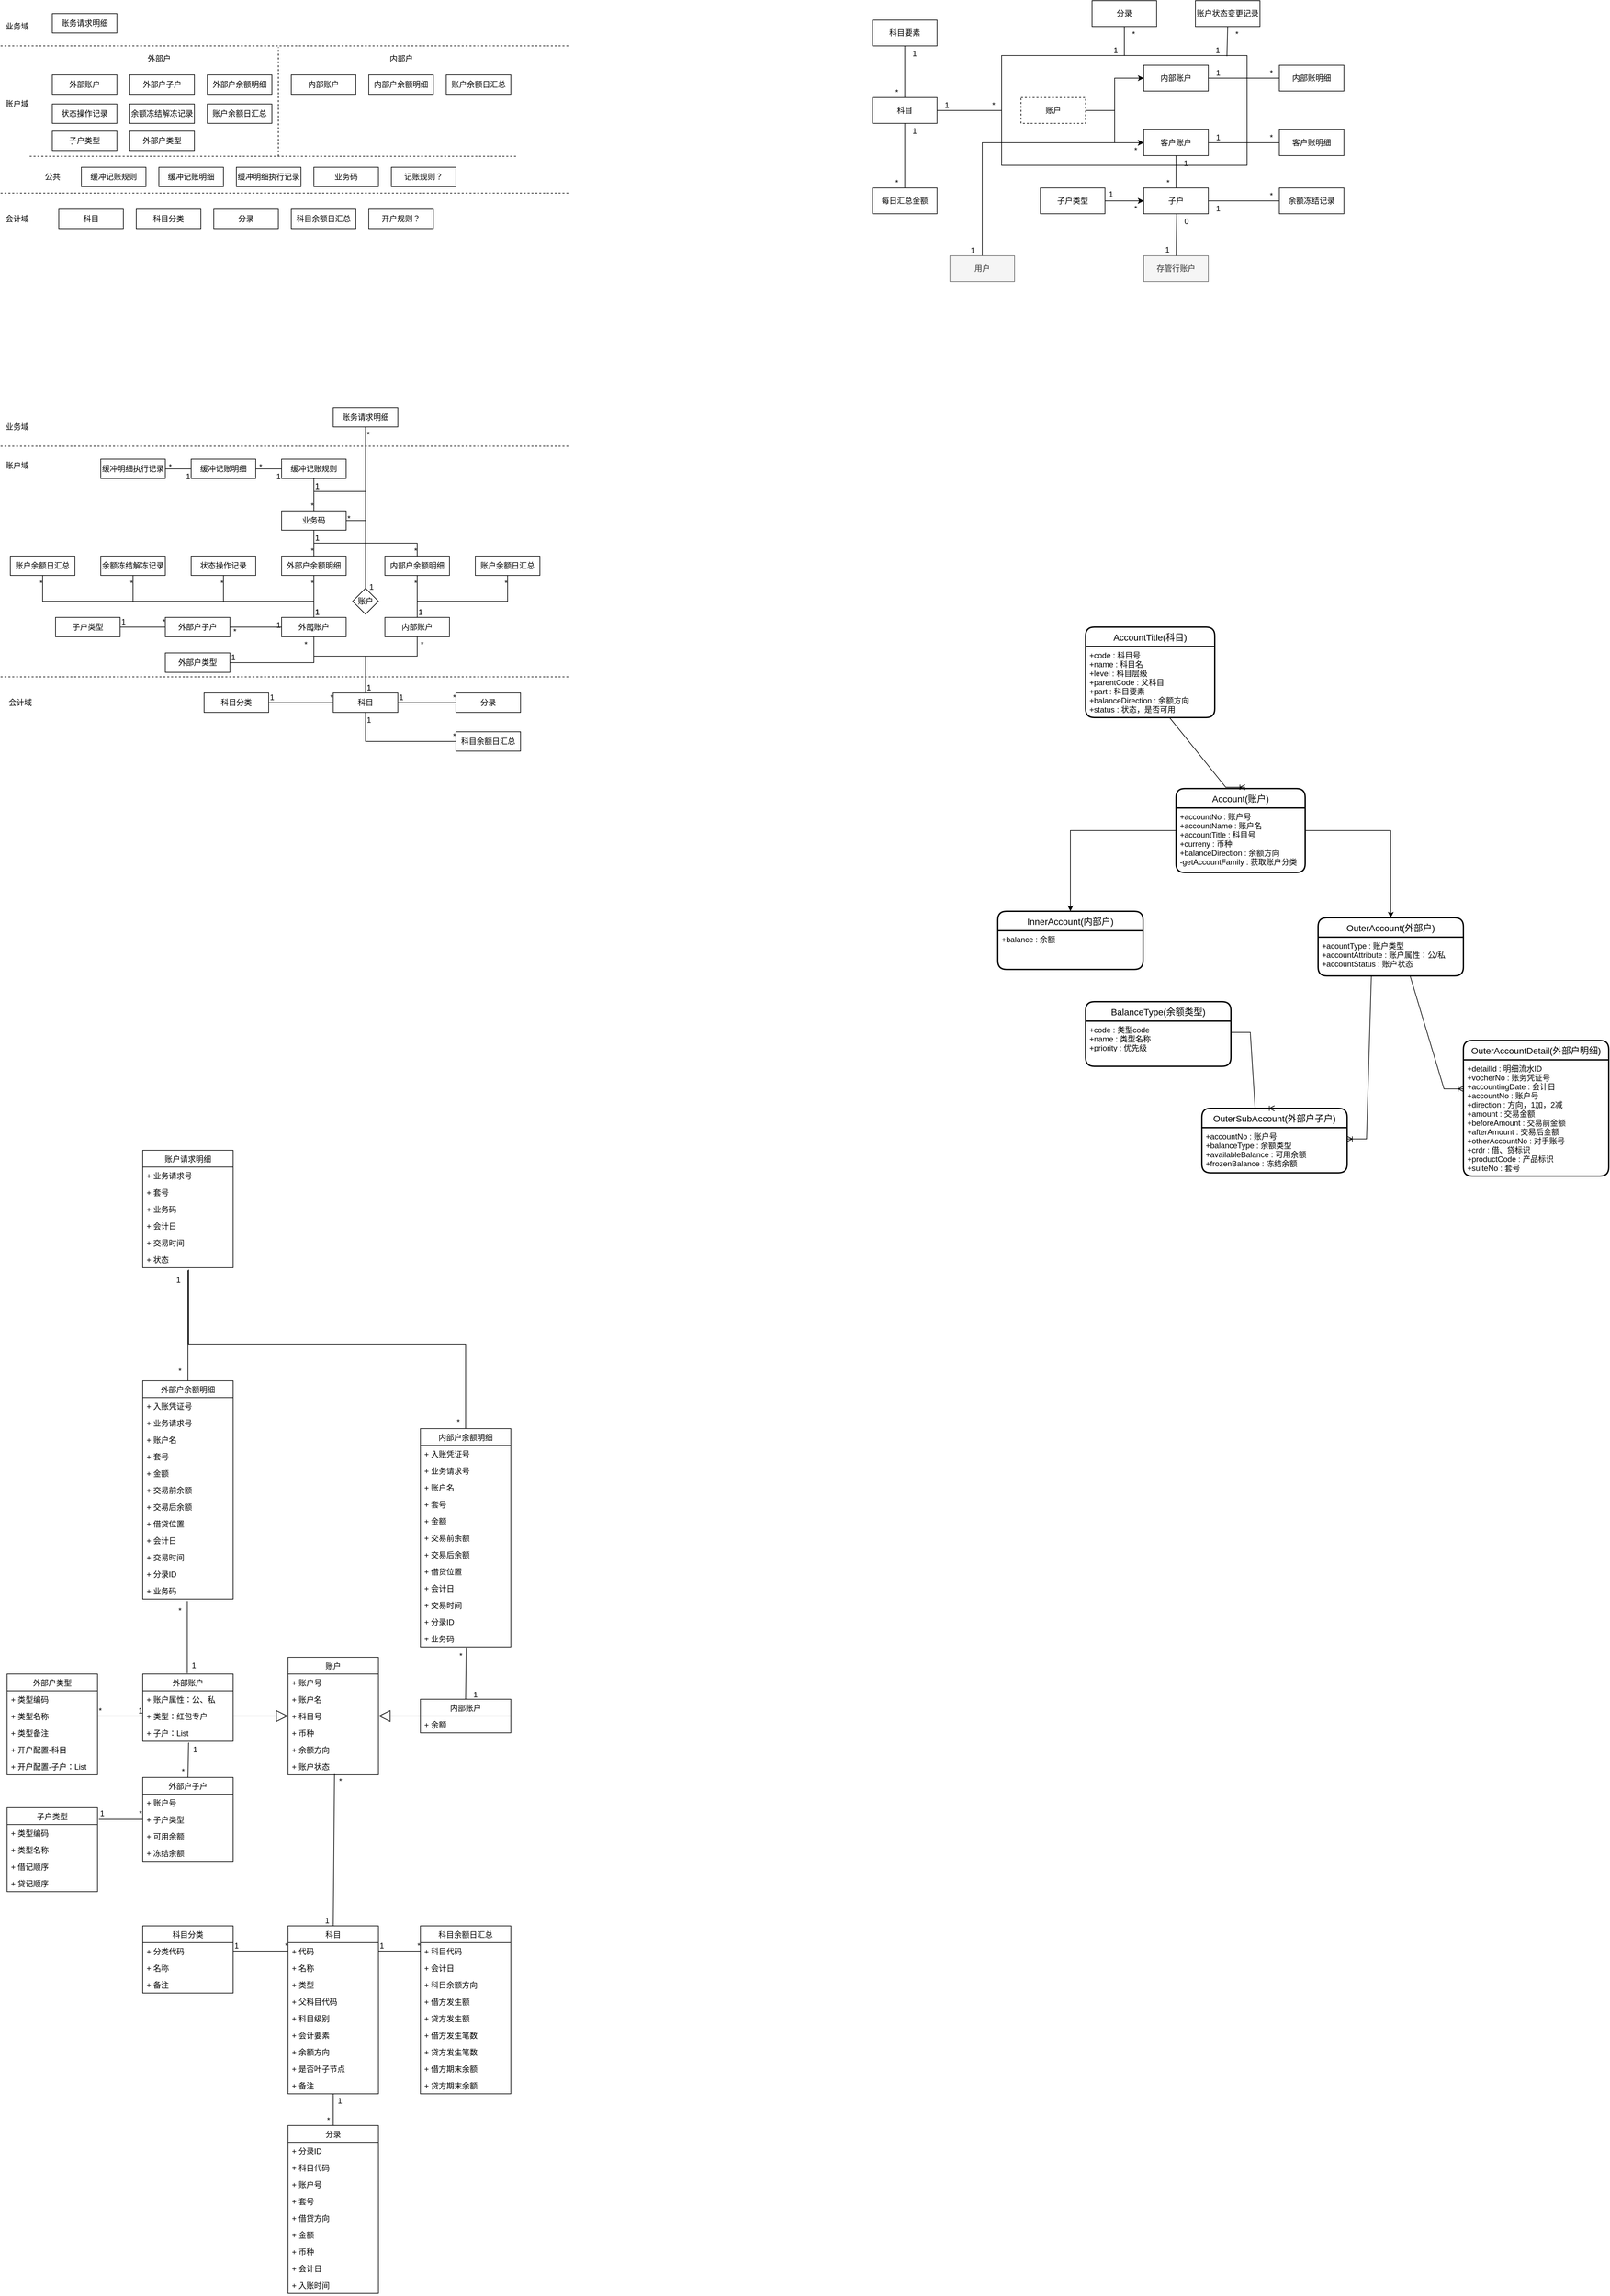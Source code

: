 <mxfile version="15.9.6" type="github">
  <diagram id="C5RBs43oDa-KdzZeNtuy" name="Page-1">
    <mxGraphModel dx="1298" dy="2035" grid="1" gridSize="10" guides="1" tooltips="1" connect="1" arrows="1" fold="1" page="1" pageScale="1" pageWidth="827" pageHeight="1169" math="0" shadow="0">
      <root>
        <mxCell id="WIyWlLk6GJQsqaUBKTNV-0" />
        <mxCell id="WIyWlLk6GJQsqaUBKTNV-1" parent="WIyWlLk6GJQsqaUBKTNV-0" />
        <mxCell id="7Vs7owEC3NM674qJ7YM_-0" value="" style="whiteSpace=wrap;html=1;" parent="WIyWlLk6GJQsqaUBKTNV-1" vertex="1">
          <mxGeometry x="1660" y="-1005" width="380" height="170" as="geometry" />
        </mxCell>
        <mxCell id="CWLPq41qAK1vj7aHCXtB-68" style="edgeStyle=orthogonalEdgeStyle;rounded=0;orthogonalLoop=1;jettySize=auto;html=1;entryX=0;entryY=0.5;entryDx=0;entryDy=0;" parent="WIyWlLk6GJQsqaUBKTNV-1" source="CWLPq41qAK1vj7aHCXtB-1" target="CWLPq41qAK1vj7aHCXtB-67" edge="1">
          <mxGeometry relative="1" as="geometry" />
        </mxCell>
        <mxCell id="CWLPq41qAK1vj7aHCXtB-69" style="edgeStyle=orthogonalEdgeStyle;rounded=0;orthogonalLoop=1;jettySize=auto;html=1;entryX=0;entryY=0.5;entryDx=0;entryDy=0;" parent="WIyWlLk6GJQsqaUBKTNV-1" source="CWLPq41qAK1vj7aHCXtB-1" target="CWLPq41qAK1vj7aHCXtB-66" edge="1">
          <mxGeometry relative="1" as="geometry" />
        </mxCell>
        <mxCell id="CWLPq41qAK1vj7aHCXtB-1" value="账户" style="whiteSpace=wrap;html=1;align=center;dashed=1;" parent="WIyWlLk6GJQsqaUBKTNV-1" vertex="1">
          <mxGeometry x="1690" y="-940" width="100" height="40" as="geometry" />
        </mxCell>
        <mxCell id="CWLPq41qAK1vj7aHCXtB-5" value="科目" style="whiteSpace=wrap;html=1;align=center;" parent="WIyWlLk6GJQsqaUBKTNV-1" vertex="1">
          <mxGeometry x="1460" y="-940" width="100" height="40" as="geometry" />
        </mxCell>
        <mxCell id="CWLPq41qAK1vj7aHCXtB-11" value="科目要素" style="whiteSpace=wrap;html=1;align=center;" parent="WIyWlLk6GJQsqaUBKTNV-1" vertex="1">
          <mxGeometry x="1460" y="-1060" width="100" height="40" as="geometry" />
        </mxCell>
        <mxCell id="CWLPq41qAK1vj7aHCXtB-30" value="" style="endArrow=none;html=1;rounded=0;exitX=1;exitY=0.5;exitDx=0;exitDy=0;entryX=0;entryY=0.5;entryDx=0;entryDy=0;" parent="WIyWlLk6GJQsqaUBKTNV-1" source="CWLPq41qAK1vj7aHCXtB-5" target="7Vs7owEC3NM674qJ7YM_-0" edge="1">
          <mxGeometry relative="1" as="geometry">
            <mxPoint x="1660" y="-650" as="sourcePoint" />
            <mxPoint x="1650" y="-920" as="targetPoint" />
          </mxGeometry>
        </mxCell>
        <mxCell id="CWLPq41qAK1vj7aHCXtB-31" value="1" style="resizable=0;html=1;align=left;verticalAlign=bottom;" parent="CWLPq41qAK1vj7aHCXtB-30" connectable="0" vertex="1">
          <mxGeometry x="-1" relative="1" as="geometry">
            <mxPoint x="10" as="offset" />
          </mxGeometry>
        </mxCell>
        <mxCell id="CWLPq41qAK1vj7aHCXtB-32" value="*" style="resizable=0;html=1;align=right;verticalAlign=bottom;" parent="CWLPq41qAK1vj7aHCXtB-30" connectable="0" vertex="1">
          <mxGeometry x="1" relative="1" as="geometry">
            <mxPoint x="-10" as="offset" />
          </mxGeometry>
        </mxCell>
        <mxCell id="CWLPq41qAK1vj7aHCXtB-45" value="" style="endArrow=none;html=1;rounded=0;exitX=0.5;exitY=1;exitDx=0;exitDy=0;" parent="WIyWlLk6GJQsqaUBKTNV-1" source="CWLPq41qAK1vj7aHCXtB-11" target="CWLPq41qAK1vj7aHCXtB-5" edge="1">
          <mxGeometry relative="1" as="geometry">
            <mxPoint x="1250" y="-800" as="sourcePoint" />
            <mxPoint x="1380" y="-800" as="targetPoint" />
          </mxGeometry>
        </mxCell>
        <mxCell id="CWLPq41qAK1vj7aHCXtB-46" value="1" style="resizable=0;html=1;align=left;verticalAlign=bottom;" parent="CWLPq41qAK1vj7aHCXtB-45" connectable="0" vertex="1">
          <mxGeometry x="-1" relative="1" as="geometry">
            <mxPoint x="10" y="20" as="offset" />
          </mxGeometry>
        </mxCell>
        <mxCell id="CWLPq41qAK1vj7aHCXtB-47" value="*" style="resizable=0;html=1;align=right;verticalAlign=bottom;" parent="CWLPq41qAK1vj7aHCXtB-45" connectable="0" vertex="1">
          <mxGeometry x="1" relative="1" as="geometry">
            <mxPoint x="-10" as="offset" />
          </mxGeometry>
        </mxCell>
        <mxCell id="CWLPq41qAK1vj7aHCXtB-49" value="内部账明细" style="whiteSpace=wrap;html=1;align=center;" parent="WIyWlLk6GJQsqaUBKTNV-1" vertex="1">
          <mxGeometry x="2090" y="-990" width="100" height="40" as="geometry" />
        </mxCell>
        <mxCell id="CWLPq41qAK1vj7aHCXtB-50" value="" style="endArrow=none;html=1;rounded=0;" parent="WIyWlLk6GJQsqaUBKTNV-1" source="CWLPq41qAK1vj7aHCXtB-67" target="CWLPq41qAK1vj7aHCXtB-49" edge="1">
          <mxGeometry relative="1" as="geometry">
            <mxPoint x="1860" y="-860" as="sourcePoint" />
            <mxPoint x="1890" y="-830" as="targetPoint" />
          </mxGeometry>
        </mxCell>
        <mxCell id="CWLPq41qAK1vj7aHCXtB-51" value="1" style="resizable=0;html=1;align=left;verticalAlign=bottom;" parent="CWLPq41qAK1vj7aHCXtB-50" connectable="0" vertex="1">
          <mxGeometry x="-1" relative="1" as="geometry">
            <mxPoint x="10" as="offset" />
          </mxGeometry>
        </mxCell>
        <mxCell id="CWLPq41qAK1vj7aHCXtB-52" value="*" style="resizable=0;html=1;align=right;verticalAlign=bottom;" parent="CWLPq41qAK1vj7aHCXtB-50" connectable="0" vertex="1">
          <mxGeometry x="1" relative="1" as="geometry">
            <mxPoint x="-10" as="offset" />
          </mxGeometry>
        </mxCell>
        <mxCell id="CWLPq41qAK1vj7aHCXtB-53" value="分录" style="whiteSpace=wrap;html=1;align=center;" parent="WIyWlLk6GJQsqaUBKTNV-1" vertex="1">
          <mxGeometry x="1800" y="-1090" width="100" height="40" as="geometry" />
        </mxCell>
        <mxCell id="CWLPq41qAK1vj7aHCXtB-54" value="" style="endArrow=none;html=1;rounded=0;entryX=0.5;entryY=0;entryDx=0;entryDy=0;" parent="WIyWlLk6GJQsqaUBKTNV-1" source="CWLPq41qAK1vj7aHCXtB-53" target="7Vs7owEC3NM674qJ7YM_-0" edge="1">
          <mxGeometry relative="1" as="geometry">
            <mxPoint x="1520" y="-1010" as="sourcePoint" />
            <mxPoint x="1520" y="-930" as="targetPoint" />
          </mxGeometry>
        </mxCell>
        <mxCell id="CWLPq41qAK1vj7aHCXtB-55" value="*" style="resizable=0;html=1;align=left;verticalAlign=bottom;" parent="CWLPq41qAK1vj7aHCXtB-54" connectable="0" vertex="1">
          <mxGeometry x="-1" relative="1" as="geometry">
            <mxPoint x="10" y="20" as="offset" />
          </mxGeometry>
        </mxCell>
        <mxCell id="CWLPq41qAK1vj7aHCXtB-56" value="1" style="resizable=0;html=1;align=right;verticalAlign=bottom;" parent="CWLPq41qAK1vj7aHCXtB-54" connectable="0" vertex="1">
          <mxGeometry x="1" relative="1" as="geometry">
            <mxPoint x="-10" as="offset" />
          </mxGeometry>
        </mxCell>
        <mxCell id="CWLPq41qAK1vj7aHCXtB-57" value="每日汇总金额" style="whiteSpace=wrap;html=1;align=center;" parent="WIyWlLk6GJQsqaUBKTNV-1" vertex="1">
          <mxGeometry x="1460" y="-800" width="100" height="40" as="geometry" />
        </mxCell>
        <mxCell id="CWLPq41qAK1vj7aHCXtB-58" value="" style="endArrow=none;html=1;rounded=0;exitX=0.5;exitY=1;exitDx=0;exitDy=0;" parent="WIyWlLk6GJQsqaUBKTNV-1" source="CWLPq41qAK1vj7aHCXtB-5" target="CWLPq41qAK1vj7aHCXtB-57" edge="1">
          <mxGeometry relative="1" as="geometry">
            <mxPoint x="1440" y="-870" as="sourcePoint" />
            <mxPoint x="1520" y="-930" as="targetPoint" />
          </mxGeometry>
        </mxCell>
        <mxCell id="CWLPq41qAK1vj7aHCXtB-59" value="1" style="resizable=0;html=1;align=left;verticalAlign=bottom;" parent="CWLPq41qAK1vj7aHCXtB-58" connectable="0" vertex="1">
          <mxGeometry x="-1" relative="1" as="geometry">
            <mxPoint x="10" y="20" as="offset" />
          </mxGeometry>
        </mxCell>
        <mxCell id="CWLPq41qAK1vj7aHCXtB-60" value="*" style="resizable=0;html=1;align=right;verticalAlign=bottom;" parent="CWLPq41qAK1vj7aHCXtB-58" connectable="0" vertex="1">
          <mxGeometry x="1" relative="1" as="geometry">
            <mxPoint x="-10" as="offset" />
          </mxGeometry>
        </mxCell>
        <mxCell id="CWLPq41qAK1vj7aHCXtB-61" value="子户" style="whiteSpace=wrap;html=1;align=center;" parent="WIyWlLk6GJQsqaUBKTNV-1" vertex="1">
          <mxGeometry x="1880" y="-800" width="100" height="40" as="geometry" />
        </mxCell>
        <mxCell id="CWLPq41qAK1vj7aHCXtB-62" value="" style="endArrow=none;html=1;rounded=0;" parent="WIyWlLk6GJQsqaUBKTNV-1" source="CWLPq41qAK1vj7aHCXtB-66" target="CWLPq41qAK1vj7aHCXtB-61" edge="1">
          <mxGeometry relative="1" as="geometry">
            <mxPoint x="1960" y="-790" as="sourcePoint" />
            <mxPoint x="1918.333" y="-1010" as="targetPoint" />
          </mxGeometry>
        </mxCell>
        <mxCell id="CWLPq41qAK1vj7aHCXtB-63" value="1" style="resizable=0;html=1;align=left;verticalAlign=bottom;" parent="CWLPq41qAK1vj7aHCXtB-62" connectable="0" vertex="1">
          <mxGeometry x="-1" relative="1" as="geometry">
            <mxPoint x="10" y="20" as="offset" />
          </mxGeometry>
        </mxCell>
        <mxCell id="CWLPq41qAK1vj7aHCXtB-64" value="*" style="resizable=0;html=1;align=right;verticalAlign=bottom;" parent="CWLPq41qAK1vj7aHCXtB-62" connectable="0" vertex="1">
          <mxGeometry x="1" relative="1" as="geometry">
            <mxPoint x="-10" as="offset" />
          </mxGeometry>
        </mxCell>
        <mxCell id="CWLPq41qAK1vj7aHCXtB-66" value="客户账户" style="whiteSpace=wrap;html=1;align=center;" parent="WIyWlLk6GJQsqaUBKTNV-1" vertex="1">
          <mxGeometry x="1880" y="-890" width="100" height="40" as="geometry" />
        </mxCell>
        <mxCell id="CWLPq41qAK1vj7aHCXtB-67" value="内部账户" style="whiteSpace=wrap;html=1;align=center;" parent="WIyWlLk6GJQsqaUBKTNV-1" vertex="1">
          <mxGeometry x="1880" y="-990" width="100" height="40" as="geometry" />
        </mxCell>
        <mxCell id="CWLPq41qAK1vj7aHCXtB-71" value="存管行账户" style="whiteSpace=wrap;html=1;align=center;fillColor=#f5f5f5;fontColor=#333333;strokeColor=#666666;" parent="WIyWlLk6GJQsqaUBKTNV-1" vertex="1">
          <mxGeometry x="1880" y="-695" width="100" height="40" as="geometry" />
        </mxCell>
        <mxCell id="CWLPq41qAK1vj7aHCXtB-72" value="" style="endArrow=none;html=1;rounded=0;" parent="WIyWlLk6GJQsqaUBKTNV-1" target="CWLPq41qAK1vj7aHCXtB-71" edge="1">
          <mxGeometry relative="1" as="geometry">
            <mxPoint x="1931" y="-760" as="sourcePoint" />
            <mxPoint x="1940" y="-790" as="targetPoint" />
          </mxGeometry>
        </mxCell>
        <mxCell id="CWLPq41qAK1vj7aHCXtB-73" value="0" style="resizable=0;html=1;align=left;verticalAlign=bottom;" parent="CWLPq41qAK1vj7aHCXtB-72" connectable="0" vertex="1">
          <mxGeometry x="-1" relative="1" as="geometry">
            <mxPoint x="10" y="20" as="offset" />
          </mxGeometry>
        </mxCell>
        <mxCell id="CWLPq41qAK1vj7aHCXtB-74" value="1" style="resizable=0;html=1;align=right;verticalAlign=bottom;" parent="CWLPq41qAK1vj7aHCXtB-72" connectable="0" vertex="1">
          <mxGeometry x="1" relative="1" as="geometry">
            <mxPoint x="-10" as="offset" />
          </mxGeometry>
        </mxCell>
        <mxCell id="CWLPq41qAK1vj7aHCXtB-75" value="余额冻结记录" style="whiteSpace=wrap;html=1;align=center;" parent="WIyWlLk6GJQsqaUBKTNV-1" vertex="1">
          <mxGeometry x="2090" y="-800" width="100" height="40" as="geometry" />
        </mxCell>
        <mxCell id="CWLPq41qAK1vj7aHCXtB-76" value="" style="endArrow=none;html=1;rounded=0;" parent="WIyWlLk6GJQsqaUBKTNV-1" source="CWLPq41qAK1vj7aHCXtB-61" target="CWLPq41qAK1vj7aHCXtB-75" edge="1">
          <mxGeometry relative="1" as="geometry">
            <mxPoint x="1940" y="-840" as="sourcePoint" />
            <mxPoint x="1940" y="-790" as="targetPoint" />
          </mxGeometry>
        </mxCell>
        <mxCell id="CWLPq41qAK1vj7aHCXtB-77" value="1" style="resizable=0;html=1;align=left;verticalAlign=bottom;" parent="CWLPq41qAK1vj7aHCXtB-76" connectable="0" vertex="1">
          <mxGeometry x="-1" relative="1" as="geometry">
            <mxPoint x="10" y="20" as="offset" />
          </mxGeometry>
        </mxCell>
        <mxCell id="CWLPq41qAK1vj7aHCXtB-78" value="*" style="resizable=0;html=1;align=right;verticalAlign=bottom;" parent="CWLPq41qAK1vj7aHCXtB-76" connectable="0" vertex="1">
          <mxGeometry x="1" relative="1" as="geometry">
            <mxPoint x="-10" as="offset" />
          </mxGeometry>
        </mxCell>
        <mxCell id="CWLPq41qAK1vj7aHCXtB-83" value="客户账明细" style="whiteSpace=wrap;html=1;align=center;" parent="WIyWlLk6GJQsqaUBKTNV-1" vertex="1">
          <mxGeometry x="2090" y="-890" width="100" height="40" as="geometry" />
        </mxCell>
        <mxCell id="CWLPq41qAK1vj7aHCXtB-84" value="" style="endArrow=none;html=1;rounded=0;" parent="WIyWlLk6GJQsqaUBKTNV-1" source="CWLPq41qAK1vj7aHCXtB-66" target="CWLPq41qAK1vj7aHCXtB-83" edge="1">
          <mxGeometry relative="1" as="geometry">
            <mxPoint x="1980" y="-870.5" as="sourcePoint" />
            <mxPoint x="2100" y="-870.5" as="targetPoint" />
          </mxGeometry>
        </mxCell>
        <mxCell id="CWLPq41qAK1vj7aHCXtB-85" value="1" style="resizable=0;html=1;align=left;verticalAlign=bottom;" parent="CWLPq41qAK1vj7aHCXtB-84" connectable="0" vertex="1">
          <mxGeometry x="-1" relative="1" as="geometry">
            <mxPoint x="10" as="offset" />
          </mxGeometry>
        </mxCell>
        <mxCell id="CWLPq41qAK1vj7aHCXtB-86" value="*" style="resizable=0;html=1;align=right;verticalAlign=bottom;" parent="CWLPq41qAK1vj7aHCXtB-84" connectable="0" vertex="1">
          <mxGeometry x="1" relative="1" as="geometry">
            <mxPoint x="-10" as="offset" />
          </mxGeometry>
        </mxCell>
        <mxCell id="7Vs7owEC3NM674qJ7YM_-15" style="edgeStyle=orthogonalEdgeStyle;rounded=0;orthogonalLoop=1;jettySize=auto;html=1;entryX=0;entryY=0.5;entryDx=0;entryDy=0;" parent="WIyWlLk6GJQsqaUBKTNV-1" source="7Vs7owEC3NM674qJ7YM_-14" target="CWLPq41qAK1vj7aHCXtB-61" edge="1">
          <mxGeometry relative="1" as="geometry" />
        </mxCell>
        <mxCell id="7Vs7owEC3NM674qJ7YM_-21" value="" style="edgeStyle=orthogonalEdgeStyle;rounded=0;orthogonalLoop=1;jettySize=auto;html=1;" parent="WIyWlLk6GJQsqaUBKTNV-1" source="7Vs7owEC3NM674qJ7YM_-14" target="CWLPq41qAK1vj7aHCXtB-61" edge="1">
          <mxGeometry relative="1" as="geometry" />
        </mxCell>
        <mxCell id="7Vs7owEC3NM674qJ7YM_-14" value="子户类型" style="whiteSpace=wrap;html=1;align=center;" parent="WIyWlLk6GJQsqaUBKTNV-1" vertex="1">
          <mxGeometry x="1720" y="-800" width="100" height="40" as="geometry" />
        </mxCell>
        <mxCell id="7Vs7owEC3NM674qJ7YM_-17" value="*" style="resizable=0;html=1;align=right;verticalAlign=bottom;" parent="WIyWlLk6GJQsqaUBKTNV-1" connectable="0" vertex="1">
          <mxGeometry x="1870" y="-760" as="geometry" />
        </mxCell>
        <mxCell id="7Vs7owEC3NM674qJ7YM_-18" value="1" style="resizable=0;html=1;align=left;verticalAlign=bottom;" parent="WIyWlLk6GJQsqaUBKTNV-1" connectable="0" vertex="1">
          <mxGeometry x="1950" y="-820" as="geometry">
            <mxPoint x="-126" y="38" as="offset" />
          </mxGeometry>
        </mxCell>
        <mxCell id="7Vs7owEC3NM674qJ7YM_-20" style="edgeStyle=orthogonalEdgeStyle;rounded=0;orthogonalLoop=1;jettySize=auto;html=1;entryX=0;entryY=0.5;entryDx=0;entryDy=0;exitX=0.5;exitY=0;exitDx=0;exitDy=0;" parent="WIyWlLk6GJQsqaUBKTNV-1" source="7Vs7owEC3NM674qJ7YM_-19" target="CWLPq41qAK1vj7aHCXtB-66" edge="1">
          <mxGeometry relative="1" as="geometry" />
        </mxCell>
        <mxCell id="7Vs7owEC3NM674qJ7YM_-19" value="用户" style="whiteSpace=wrap;html=1;align=center;fillColor=#f5f5f5;fontColor=#333333;strokeColor=#666666;" parent="WIyWlLk6GJQsqaUBKTNV-1" vertex="1">
          <mxGeometry x="1580" y="-695" width="100" height="40" as="geometry" />
        </mxCell>
        <mxCell id="7Vs7owEC3NM674qJ7YM_-22" value="1" style="resizable=0;html=1;align=left;verticalAlign=bottom;" parent="WIyWlLk6GJQsqaUBKTNV-1" connectable="0" vertex="1">
          <mxGeometry x="1610" y="-695" as="geometry" />
        </mxCell>
        <mxCell id="7Vs7owEC3NM674qJ7YM_-23" value="*" style="resizable=0;html=1;align=right;verticalAlign=bottom;" parent="WIyWlLk6GJQsqaUBKTNV-1" connectable="0" vertex="1">
          <mxGeometry x="1870" y="-850" as="geometry" />
        </mxCell>
        <mxCell id="7Vs7owEC3NM674qJ7YM_-39" value="" style="edgeStyle=orthogonalEdgeStyle;rounded=0;orthogonalLoop=1;jettySize=auto;html=1;" parent="WIyWlLk6GJQsqaUBKTNV-1" source="7Vs7owEC3NM674qJ7YM_-24" target="7Vs7owEC3NM674qJ7YM_-37" edge="1">
          <mxGeometry relative="1" as="geometry" />
        </mxCell>
        <mxCell id="7Vs7owEC3NM674qJ7YM_-24" value="Account(账户)" style="swimlane;childLayout=stackLayout;horizontal=1;startSize=30;horizontalStack=0;rounded=1;fontSize=14;fontStyle=0;strokeWidth=2;resizeParent=0;resizeLast=1;shadow=0;dashed=0;align=center;" parent="WIyWlLk6GJQsqaUBKTNV-1" vertex="1">
          <mxGeometry x="1930" y="130" width="200" height="130" as="geometry" />
        </mxCell>
        <mxCell id="7Vs7owEC3NM674qJ7YM_-25" value="+accountNo : 账户号&#xa;+accountName : 账户名&#xa;+accountTitle : 科目号&#xa;+curreny : 币种&#xa;+balanceDirection : 余额方向&#xa;-getAccountFamily : 获取账户分类" style="align=left;strokeColor=none;fillColor=none;spacingLeft=4;fontSize=12;verticalAlign=top;resizable=0;rotatable=0;part=1;dashed=1;" parent="7Vs7owEC3NM674qJ7YM_-24" vertex="1">
          <mxGeometry y="30" width="200" height="100" as="geometry" />
        </mxCell>
        <mxCell id="7Vs7owEC3NM674qJ7YM_-37" value="OuterAccount(外部户)" style="swimlane;childLayout=stackLayout;horizontal=1;startSize=30;horizontalStack=0;rounded=1;fontSize=14;fontStyle=0;strokeWidth=2;resizeParent=0;resizeLast=1;shadow=0;dashed=0;align=center;" parent="WIyWlLk6GJQsqaUBKTNV-1" vertex="1">
          <mxGeometry x="2150" y="330" width="225" height="90" as="geometry" />
        </mxCell>
        <mxCell id="7Vs7owEC3NM674qJ7YM_-38" value="+acountType : 账户类型&#xa;+accountAttribute : 账户属性：公/私&#xa;+accountStatus : 账户状态" style="align=left;strokeColor=none;fillColor=none;spacingLeft=4;fontSize=12;verticalAlign=top;resizable=0;rotatable=0;part=1;dashed=1;" parent="7Vs7owEC3NM674qJ7YM_-37" vertex="1">
          <mxGeometry y="30" width="225" height="60" as="geometry" />
        </mxCell>
        <mxCell id="egoAasq25twxmUCqWfy0-3" value="账户状态变更记录" style="whiteSpace=wrap;html=1;align=center;" parent="WIyWlLk6GJQsqaUBKTNV-1" vertex="1">
          <mxGeometry x="1960" y="-1090" width="100" height="40" as="geometry" />
        </mxCell>
        <mxCell id="egoAasq25twxmUCqWfy0-4" value="" style="endArrow=none;html=1;rounded=0;exitX=0.5;exitY=1;exitDx=0;exitDy=0;entryX=0.918;entryY=0.006;entryDx=0;entryDy=0;entryPerimeter=0;" parent="WIyWlLk6GJQsqaUBKTNV-1" source="egoAasq25twxmUCqWfy0-3" target="7Vs7owEC3NM674qJ7YM_-0" edge="1">
          <mxGeometry relative="1" as="geometry">
            <mxPoint x="1860" y="-1040" as="sourcePoint" />
            <mxPoint x="1980" y="-1010" as="targetPoint" />
          </mxGeometry>
        </mxCell>
        <mxCell id="egoAasq25twxmUCqWfy0-5" value="*" style="resizable=0;html=1;align=left;verticalAlign=bottom;" parent="egoAasq25twxmUCqWfy0-4" connectable="0" vertex="1">
          <mxGeometry x="-1" relative="1" as="geometry">
            <mxPoint x="10" y="20" as="offset" />
          </mxGeometry>
        </mxCell>
        <mxCell id="egoAasq25twxmUCqWfy0-6" value="1" style="resizable=0;html=1;align=right;verticalAlign=bottom;" parent="egoAasq25twxmUCqWfy0-4" connectable="0" vertex="1">
          <mxGeometry x="1" relative="1" as="geometry">
            <mxPoint x="-10" as="offset" />
          </mxGeometry>
        </mxCell>
        <mxCell id="egoAasq25twxmUCqWfy0-7" value="OuterSubAccount(外部户子户)" style="swimlane;childLayout=stackLayout;horizontal=1;startSize=30;horizontalStack=0;rounded=1;fontSize=14;fontStyle=0;strokeWidth=2;resizeParent=0;resizeLast=1;shadow=0;dashed=0;align=center;" parent="WIyWlLk6GJQsqaUBKTNV-1" vertex="1">
          <mxGeometry x="1970" y="625" width="225" height="100" as="geometry" />
        </mxCell>
        <mxCell id="egoAasq25twxmUCqWfy0-8" value="+accountNo : 账户号&#xa;+balanceType : 余额类型&#xa;+availableBalance : 可用余额&#xa;+frozenBalance : 冻结余额" style="align=left;strokeColor=none;fillColor=none;spacingLeft=4;fontSize=12;verticalAlign=top;resizable=0;rotatable=0;part=1;dashed=1;" parent="egoAasq25twxmUCqWfy0-7" vertex="1">
          <mxGeometry y="30" width="225" height="70" as="geometry" />
        </mxCell>
        <mxCell id="egoAasq25twxmUCqWfy0-11" value="AccountTitle(科目)" style="swimlane;childLayout=stackLayout;horizontal=1;startSize=30;horizontalStack=0;rounded=1;fontSize=14;fontStyle=0;strokeWidth=2;resizeParent=0;resizeLast=1;shadow=0;dashed=0;align=center;" parent="WIyWlLk6GJQsqaUBKTNV-1" vertex="1">
          <mxGeometry x="1790" y="-120" width="200" height="140" as="geometry" />
        </mxCell>
        <mxCell id="egoAasq25twxmUCqWfy0-12" value="+code : 科目号&#xa;+name : 科目名&#xa;+level : 科目层级&#xa;+parentCode : 父科目&#xa;+part : 科目要素&#xa;+balanceDirection : 余额方向&#xa;+status : 状态，是否可用" style="align=left;strokeColor=none;fillColor=none;spacingLeft=4;fontSize=12;verticalAlign=top;resizable=0;rotatable=0;part=1;dashed=1;" parent="egoAasq25twxmUCqWfy0-11" vertex="1">
          <mxGeometry y="30" width="200" height="110" as="geometry" />
        </mxCell>
        <mxCell id="egoAasq25twxmUCqWfy0-14" value="" style="edgeStyle=entityRelationEdgeStyle;fontSize=12;html=1;endArrow=ERoneToMany;rounded=0;entryX=1;entryY=0.25;entryDx=0;entryDy=0;exitX=0.5;exitY=1;exitDx=0;exitDy=0;" parent="WIyWlLk6GJQsqaUBKTNV-1" source="7Vs7owEC3NM674qJ7YM_-38" target="egoAasq25twxmUCqWfy0-8" edge="1">
          <mxGeometry width="100" height="100" relative="1" as="geometry">
            <mxPoint x="2220" y="430" as="sourcePoint" />
            <mxPoint x="2320" y="330" as="targetPoint" />
          </mxGeometry>
        </mxCell>
        <mxCell id="egoAasq25twxmUCqWfy0-25" value="" style="edgeStyle=entityRelationEdgeStyle;fontSize=12;html=1;endArrow=ERoneToMany;rounded=0;exitX=0.5;exitY=1;exitDx=0;exitDy=0;entryX=0.535;entryY=-0.015;entryDx=0;entryDy=0;entryPerimeter=0;" parent="WIyWlLk6GJQsqaUBKTNV-1" source="egoAasq25twxmUCqWfy0-12" target="7Vs7owEC3NM674qJ7YM_-24" edge="1">
          <mxGeometry width="100" height="100" relative="1" as="geometry">
            <mxPoint x="2020" y="85.01" as="sourcePoint" />
            <mxPoint x="2140" y="110" as="targetPoint" />
          </mxGeometry>
        </mxCell>
        <mxCell id="egoAasq25twxmUCqWfy0-26" value="InnerAccount(内部户)" style="swimlane;childLayout=stackLayout;horizontal=1;startSize=30;horizontalStack=0;rounded=1;fontSize=14;fontStyle=0;strokeWidth=2;resizeParent=0;resizeLast=1;shadow=0;dashed=0;align=center;" parent="WIyWlLk6GJQsqaUBKTNV-1" vertex="1">
          <mxGeometry x="1654" y="320" width="225" height="90" as="geometry" />
        </mxCell>
        <mxCell id="egoAasq25twxmUCqWfy0-27" value="+balance : 余额" style="align=left;strokeColor=none;fillColor=none;spacingLeft=4;fontSize=12;verticalAlign=top;resizable=0;rotatable=0;part=1;dashed=1;" parent="egoAasq25twxmUCqWfy0-26" vertex="1">
          <mxGeometry y="30" width="225" height="60" as="geometry" />
        </mxCell>
        <mxCell id="egoAasq25twxmUCqWfy0-28" value="" style="edgeStyle=orthogonalEdgeStyle;rounded=0;orthogonalLoop=1;jettySize=auto;html=1;exitX=0;exitY=0.5;exitDx=0;exitDy=0;entryX=0.5;entryY=0;entryDx=0;entryDy=0;" parent="WIyWlLk6GJQsqaUBKTNV-1" source="7Vs7owEC3NM674qJ7YM_-24" target="egoAasq25twxmUCqWfy0-26" edge="1">
          <mxGeometry relative="1" as="geometry">
            <mxPoint x="1860" y="300" as="sourcePoint" />
            <mxPoint x="1990" y="370" as="targetPoint" />
          </mxGeometry>
        </mxCell>
        <mxCell id="egoAasq25twxmUCqWfy0-33" value="" style="edgeStyle=entityRelationEdgeStyle;fontSize=12;html=1;endArrow=ERoneToMany;rounded=0;entryX=0;entryY=0.25;entryDx=0;entryDy=0;exitX=0.5;exitY=1;exitDx=0;exitDy=0;" parent="WIyWlLk6GJQsqaUBKTNV-1" source="7Vs7owEC3NM674qJ7YM_-38" target="egoAasq25twxmUCqWfy0-38" edge="1">
          <mxGeometry width="100" height="100" relative="1" as="geometry">
            <mxPoint x="2272.5" y="430" as="sourcePoint" />
            <mxPoint x="2205" y="582.5" as="targetPoint" />
          </mxGeometry>
        </mxCell>
        <mxCell id="egoAasq25twxmUCqWfy0-37" value="OuterAccountDetail(外部户明细)" style="swimlane;childLayout=stackLayout;horizontal=1;startSize=30;horizontalStack=0;rounded=1;fontSize=14;fontStyle=0;strokeWidth=2;resizeParent=0;resizeLast=1;shadow=0;dashed=0;align=center;" parent="WIyWlLk6GJQsqaUBKTNV-1" vertex="1">
          <mxGeometry x="2375" y="520" width="225" height="210" as="geometry" />
        </mxCell>
        <mxCell id="egoAasq25twxmUCqWfy0-38" value="+detailId : 明细流水ID&#xa;+vocherNo : 账务凭证号&#xa;+accountingDate : 会计日&#xa;+accountNo : 账户号&#xa;+direction : 方向，1加，2减&#xa;+amount : 交易金额&#xa;+beforeAmount : 交易前金额&#xa;+afterAmount : 交易后金额&#xa;+otherAccountNo : 对手账号&#xa;+crdr : 借、贷标识&#xa;+productCode : 产品标识&#xa;+suiteNo : 套号" style="align=left;strokeColor=none;fillColor=none;spacingLeft=4;fontSize=12;verticalAlign=top;resizable=0;rotatable=0;part=1;dashed=1;" parent="egoAasq25twxmUCqWfy0-37" vertex="1">
          <mxGeometry y="30" width="225" height="180" as="geometry" />
        </mxCell>
        <mxCell id="egoAasq25twxmUCqWfy0-39" value="BalanceType(余额类型)" style="swimlane;childLayout=stackLayout;horizontal=1;startSize=30;horizontalStack=0;rounded=1;fontSize=14;fontStyle=0;strokeWidth=2;resizeParent=0;resizeLast=1;shadow=0;dashed=0;align=center;" parent="WIyWlLk6GJQsqaUBKTNV-1" vertex="1">
          <mxGeometry x="1790" y="460" width="225" height="100" as="geometry" />
        </mxCell>
        <mxCell id="egoAasq25twxmUCqWfy0-40" value="+code : 类型code&#xa;+name : 类型名称&#xa;+priority : 优先级" style="align=left;strokeColor=none;fillColor=none;spacingLeft=4;fontSize=12;verticalAlign=top;resizable=0;rotatable=0;part=1;dashed=1;" parent="egoAasq25twxmUCqWfy0-39" vertex="1">
          <mxGeometry y="30" width="225" height="70" as="geometry" />
        </mxCell>
        <mxCell id="egoAasq25twxmUCqWfy0-42" value="" style="edgeStyle=entityRelationEdgeStyle;fontSize=12;html=1;endArrow=ERoneToMany;rounded=0;entryX=0.5;entryY=0;entryDx=0;entryDy=0;exitX=1;exitY=0.25;exitDx=0;exitDy=0;" parent="WIyWlLk6GJQsqaUBKTNV-1" source="egoAasq25twxmUCqWfy0-40" target="egoAasq25twxmUCqWfy0-7" edge="1">
          <mxGeometry width="100" height="100" relative="1" as="geometry">
            <mxPoint x="2272.5" y="430" as="sourcePoint" />
            <mxPoint x="2205" y="682.5" as="targetPoint" />
          </mxGeometry>
        </mxCell>
        <mxCell id="3piOqIF_N7Ag9hvPtSKv-1" value="" style="endArrow=none;dashed=1;html=1;rounded=0;" parent="WIyWlLk6GJQsqaUBKTNV-1" edge="1">
          <mxGeometry width="50" height="50" relative="1" as="geometry">
            <mxPoint x="110" y="-792" as="sourcePoint" />
            <mxPoint x="990" y="-792" as="targetPoint" />
          </mxGeometry>
        </mxCell>
        <mxCell id="3piOqIF_N7Ag9hvPtSKv-2" value="会计域" style="text;html=1;align=center;verticalAlign=middle;resizable=0;points=[];autosize=1;strokeColor=none;fillColor=none;" parent="WIyWlLk6GJQsqaUBKTNV-1" vertex="1">
          <mxGeometry x="110" y="-762" width="50" height="20" as="geometry" />
        </mxCell>
        <mxCell id="3piOqIF_N7Ag9hvPtSKv-3" value="账户域" style="text;html=1;align=center;verticalAlign=middle;resizable=0;points=[];autosize=1;strokeColor=none;fillColor=none;" parent="WIyWlLk6GJQsqaUBKTNV-1" vertex="1">
          <mxGeometry x="110" y="-940" width="50" height="20" as="geometry" />
        </mxCell>
        <mxCell id="3piOqIF_N7Ag9hvPtSKv-4" value="" style="endArrow=none;dashed=1;html=1;rounded=0;" parent="WIyWlLk6GJQsqaUBKTNV-1" edge="1">
          <mxGeometry width="50" height="50" relative="1" as="geometry">
            <mxPoint x="540" y="-849" as="sourcePoint" />
            <mxPoint x="540" y="-1018" as="targetPoint" />
          </mxGeometry>
        </mxCell>
        <mxCell id="3piOqIF_N7Ag9hvPtSKv-5" value="外部户" style="text;html=1;align=center;verticalAlign=middle;resizable=0;points=[];autosize=1;strokeColor=none;fillColor=none;" parent="WIyWlLk6GJQsqaUBKTNV-1" vertex="1">
          <mxGeometry x="330" y="-1010" width="50" height="20" as="geometry" />
        </mxCell>
        <mxCell id="3piOqIF_N7Ag9hvPtSKv-6" value="内部户" style="text;html=1;align=center;verticalAlign=middle;resizable=0;points=[];autosize=1;strokeColor=none;fillColor=none;" parent="WIyWlLk6GJQsqaUBKTNV-1" vertex="1">
          <mxGeometry x="705" y="-1010" width="50" height="20" as="geometry" />
        </mxCell>
        <mxCell id="3piOqIF_N7Ag9hvPtSKv-7" value="" style="endArrow=none;dashed=1;html=1;rounded=0;" parent="WIyWlLk6GJQsqaUBKTNV-1" edge="1">
          <mxGeometry width="50" height="50" relative="1" as="geometry">
            <mxPoint x="110" y="-1020" as="sourcePoint" />
            <mxPoint x="990" y="-1020" as="targetPoint" />
          </mxGeometry>
        </mxCell>
        <mxCell id="3piOqIF_N7Ag9hvPtSKv-8" value="业务域" style="text;html=1;align=center;verticalAlign=middle;resizable=0;points=[];autosize=1;strokeColor=none;fillColor=none;" parent="WIyWlLk6GJQsqaUBKTNV-1" vertex="1">
          <mxGeometry x="110" y="-1060" width="50" height="20" as="geometry" />
        </mxCell>
        <mxCell id="3piOqIF_N7Ag9hvPtSKv-9" value="科目" style="whiteSpace=wrap;html=1;" parent="WIyWlLk6GJQsqaUBKTNV-1" vertex="1">
          <mxGeometry x="200" y="-767" width="100" height="30" as="geometry" />
        </mxCell>
        <mxCell id="3piOqIF_N7Ag9hvPtSKv-10" value="科目分类" style="whiteSpace=wrap;html=1;" parent="WIyWlLk6GJQsqaUBKTNV-1" vertex="1">
          <mxGeometry x="320" y="-767" width="100" height="30" as="geometry" />
        </mxCell>
        <mxCell id="3piOqIF_N7Ag9hvPtSKv-11" value="分录" style="whiteSpace=wrap;html=1;" parent="WIyWlLk6GJQsqaUBKTNV-1" vertex="1">
          <mxGeometry x="440" y="-767" width="100" height="30" as="geometry" />
        </mxCell>
        <mxCell id="3piOqIF_N7Ag9hvPtSKv-12" value="科目余额日汇总" style="whiteSpace=wrap;html=1;" parent="WIyWlLk6GJQsqaUBKTNV-1" vertex="1">
          <mxGeometry x="560" y="-767" width="100" height="30" as="geometry" />
        </mxCell>
        <mxCell id="3piOqIF_N7Ag9hvPtSKv-13" value="内部账户" style="whiteSpace=wrap;html=1;" parent="WIyWlLk6GJQsqaUBKTNV-1" vertex="1">
          <mxGeometry x="560" y="-975" width="100" height="30" as="geometry" />
        </mxCell>
        <mxCell id="3piOqIF_N7Ag9hvPtSKv-14" value="内部户余额明细" style="whiteSpace=wrap;html=1;" parent="WIyWlLk6GJQsqaUBKTNV-1" vertex="1">
          <mxGeometry x="680" y="-975" width="100" height="30" as="geometry" />
        </mxCell>
        <mxCell id="3piOqIF_N7Ag9hvPtSKv-15" value="外部账户" style="whiteSpace=wrap;html=1;" parent="WIyWlLk6GJQsqaUBKTNV-1" vertex="1">
          <mxGeometry x="190" y="-975" width="100" height="30" as="geometry" />
        </mxCell>
        <mxCell id="3piOqIF_N7Ag9hvPtSKv-16" value="外部户子户" style="whiteSpace=wrap;html=1;" parent="WIyWlLk6GJQsqaUBKTNV-1" vertex="1">
          <mxGeometry x="310" y="-975" width="100" height="30" as="geometry" />
        </mxCell>
        <mxCell id="3piOqIF_N7Ag9hvPtSKv-17" value="外部户余额明细" style="whiteSpace=wrap;html=1;" parent="WIyWlLk6GJQsqaUBKTNV-1" vertex="1">
          <mxGeometry x="430" y="-975" width="100" height="30" as="geometry" />
        </mxCell>
        <mxCell id="3piOqIF_N7Ag9hvPtSKv-18" value="状态操作记录" style="whiteSpace=wrap;html=1;" parent="WIyWlLk6GJQsqaUBKTNV-1" vertex="1">
          <mxGeometry x="190" y="-930" width="100" height="30" as="geometry" />
        </mxCell>
        <mxCell id="3piOqIF_N7Ag9hvPtSKv-19" value="余额冻结解冻记录" style="whiteSpace=wrap;html=1;" parent="WIyWlLk6GJQsqaUBKTNV-1" vertex="1">
          <mxGeometry x="310" y="-930" width="100" height="30" as="geometry" />
        </mxCell>
        <mxCell id="3piOqIF_N7Ag9hvPtSKv-20" value="账户余额日汇总" style="whiteSpace=wrap;html=1;" parent="WIyWlLk6GJQsqaUBKTNV-1" vertex="1">
          <mxGeometry x="430" y="-930" width="100" height="30" as="geometry" />
        </mxCell>
        <mxCell id="3piOqIF_N7Ag9hvPtSKv-21" value="账户余额日汇总" style="whiteSpace=wrap;html=1;" parent="WIyWlLk6GJQsqaUBKTNV-1" vertex="1">
          <mxGeometry x="800" y="-975" width="100" height="30" as="geometry" />
        </mxCell>
        <mxCell id="3piOqIF_N7Ag9hvPtSKv-22" value="账务请求明细" style="whiteSpace=wrap;html=1;" parent="WIyWlLk6GJQsqaUBKTNV-1" vertex="1">
          <mxGeometry x="190" y="-1070" width="100" height="30" as="geometry" />
        </mxCell>
        <mxCell id="3piOqIF_N7Ag9hvPtSKv-23" value="" style="endArrow=none;dashed=1;html=1;rounded=0;" parent="WIyWlLk6GJQsqaUBKTNV-1" edge="1">
          <mxGeometry width="50" height="50" relative="1" as="geometry">
            <mxPoint x="155" y="-849" as="sourcePoint" />
            <mxPoint x="910" y="-849" as="targetPoint" />
          </mxGeometry>
        </mxCell>
        <mxCell id="3piOqIF_N7Ag9hvPtSKv-24" value="缓冲记账规则" style="whiteSpace=wrap;html=1;" parent="WIyWlLk6GJQsqaUBKTNV-1" vertex="1">
          <mxGeometry x="235" y="-832" width="100" height="30" as="geometry" />
        </mxCell>
        <mxCell id="3piOqIF_N7Ag9hvPtSKv-25" value="缓冲记账明细" style="whiteSpace=wrap;html=1;" parent="WIyWlLk6GJQsqaUBKTNV-1" vertex="1">
          <mxGeometry x="355" y="-832" width="100" height="30" as="geometry" />
        </mxCell>
        <mxCell id="3piOqIF_N7Ag9hvPtSKv-26" value="缓冲明细执行记录" style="whiteSpace=wrap;html=1;" parent="WIyWlLk6GJQsqaUBKTNV-1" vertex="1">
          <mxGeometry x="475" y="-832" width="100" height="30" as="geometry" />
        </mxCell>
        <mxCell id="3piOqIF_N7Ag9hvPtSKv-27" value="公共" style="text;html=1;align=center;verticalAlign=middle;resizable=0;points=[];autosize=1;strokeColor=none;fillColor=none;" parent="WIyWlLk6GJQsqaUBKTNV-1" vertex="1">
          <mxGeometry x="170" y="-827" width="40" height="20" as="geometry" />
        </mxCell>
        <mxCell id="3piOqIF_N7Ag9hvPtSKv-28" value="开户规则？" style="whiteSpace=wrap;html=1;" parent="WIyWlLk6GJQsqaUBKTNV-1" vertex="1">
          <mxGeometry x="680" y="-767" width="100" height="30" as="geometry" />
        </mxCell>
        <mxCell id="3piOqIF_N7Ag9hvPtSKv-29" value="业务码" style="whiteSpace=wrap;html=1;" parent="WIyWlLk6GJQsqaUBKTNV-1" vertex="1">
          <mxGeometry x="595" y="-832" width="100" height="30" as="geometry" />
        </mxCell>
        <mxCell id="3piOqIF_N7Ag9hvPtSKv-30" value="记账规则？" style="whiteSpace=wrap;html=1;" parent="WIyWlLk6GJQsqaUBKTNV-1" vertex="1">
          <mxGeometry x="715" y="-832" width="100" height="30" as="geometry" />
        </mxCell>
        <mxCell id="3piOqIF_N7Ag9hvPtSKv-31" value="科目" style="whiteSpace=wrap;html=1;" parent="WIyWlLk6GJQsqaUBKTNV-1" vertex="1">
          <mxGeometry x="625" y="-18" width="100" height="30" as="geometry" />
        </mxCell>
        <mxCell id="3piOqIF_N7Ag9hvPtSKv-32" value="科目分类" style="whiteSpace=wrap;html=1;" parent="WIyWlLk6GJQsqaUBKTNV-1" vertex="1">
          <mxGeometry x="425" y="-18" width="100" height="30" as="geometry" />
        </mxCell>
        <mxCell id="3piOqIF_N7Ag9hvPtSKv-37" value="" style="endArrow=none;html=1;rounded=0;exitX=1;exitY=0.5;exitDx=0;exitDy=0;entryX=0;entryY=0.5;entryDx=0;entryDy=0;" parent="WIyWlLk6GJQsqaUBKTNV-1" source="3piOqIF_N7Ag9hvPtSKv-32" target="3piOqIF_N7Ag9hvPtSKv-31" edge="1">
          <mxGeometry relative="1" as="geometry">
            <mxPoint x="815" y="22" as="sourcePoint" />
            <mxPoint x="975" y="22" as="targetPoint" />
          </mxGeometry>
        </mxCell>
        <mxCell id="3piOqIF_N7Ag9hvPtSKv-38" value="1" style="resizable=0;html=1;align=left;verticalAlign=bottom;" parent="3piOqIF_N7Ag9hvPtSKv-37" connectable="0" vertex="1">
          <mxGeometry x="-1" relative="1" as="geometry" />
        </mxCell>
        <mxCell id="3piOqIF_N7Ag9hvPtSKv-39" value="*" style="resizable=0;html=1;align=right;verticalAlign=bottom;" parent="3piOqIF_N7Ag9hvPtSKv-37" connectable="0" vertex="1">
          <mxGeometry x="1" relative="1" as="geometry" />
        </mxCell>
        <mxCell id="3piOqIF_N7Ag9hvPtSKv-42" value="分录" style="whiteSpace=wrap;html=1;" parent="WIyWlLk6GJQsqaUBKTNV-1" vertex="1">
          <mxGeometry x="815" y="-18" width="100" height="30" as="geometry" />
        </mxCell>
        <mxCell id="3piOqIF_N7Ag9hvPtSKv-43" value="" style="endArrow=none;html=1;rounded=0;exitX=1;exitY=0.5;exitDx=0;exitDy=0;entryX=0;entryY=0.5;entryDx=0;entryDy=0;" parent="WIyWlLk6GJQsqaUBKTNV-1" source="3piOqIF_N7Ag9hvPtSKv-31" target="3piOqIF_N7Ag9hvPtSKv-42" edge="1">
          <mxGeometry relative="1" as="geometry">
            <mxPoint x="535" y="7" as="sourcePoint" />
            <mxPoint x="635" y="7" as="targetPoint" />
          </mxGeometry>
        </mxCell>
        <mxCell id="3piOqIF_N7Ag9hvPtSKv-44" value="1" style="resizable=0;html=1;align=left;verticalAlign=bottom;" parent="3piOqIF_N7Ag9hvPtSKv-43" connectable="0" vertex="1">
          <mxGeometry x="-1" relative="1" as="geometry" />
        </mxCell>
        <mxCell id="3piOqIF_N7Ag9hvPtSKv-45" value="*" style="resizable=0;html=1;align=right;verticalAlign=bottom;" parent="3piOqIF_N7Ag9hvPtSKv-43" connectable="0" vertex="1">
          <mxGeometry x="1" relative="1" as="geometry" />
        </mxCell>
        <mxCell id="3piOqIF_N7Ag9hvPtSKv-46" value="科目余额日汇总" style="whiteSpace=wrap;html=1;" parent="WIyWlLk6GJQsqaUBKTNV-1" vertex="1">
          <mxGeometry x="815" y="42" width="100" height="30" as="geometry" />
        </mxCell>
        <mxCell id="3piOqIF_N7Ag9hvPtSKv-47" value="" style="endArrow=none;html=1;rounded=0;exitX=0.5;exitY=1;exitDx=0;exitDy=0;entryX=0;entryY=0.5;entryDx=0;entryDy=0;" parent="WIyWlLk6GJQsqaUBKTNV-1" source="3piOqIF_N7Ag9hvPtSKv-31" target="3piOqIF_N7Ag9hvPtSKv-46" edge="1">
          <mxGeometry relative="1" as="geometry">
            <mxPoint x="735" y="7" as="sourcePoint" />
            <mxPoint x="825" y="7" as="targetPoint" />
            <Array as="points">
              <mxPoint x="675" y="57" />
            </Array>
          </mxGeometry>
        </mxCell>
        <mxCell id="3piOqIF_N7Ag9hvPtSKv-48" value="1" style="resizable=0;html=1;align=left;verticalAlign=bottom;" parent="3piOqIF_N7Ag9hvPtSKv-47" connectable="0" vertex="1">
          <mxGeometry x="-1" relative="1" as="geometry">
            <mxPoint y="20" as="offset" />
          </mxGeometry>
        </mxCell>
        <mxCell id="3piOqIF_N7Ag9hvPtSKv-49" value="*" style="resizable=0;html=1;align=right;verticalAlign=bottom;" parent="3piOqIF_N7Ag9hvPtSKv-47" connectable="0" vertex="1">
          <mxGeometry x="1" relative="1" as="geometry" />
        </mxCell>
        <mxCell id="3piOqIF_N7Ag9hvPtSKv-51" value="外部账户" style="whiteSpace=wrap;html=1;" parent="WIyWlLk6GJQsqaUBKTNV-1" vertex="1">
          <mxGeometry x="545" y="-135" width="100" height="30" as="geometry" />
        </mxCell>
        <mxCell id="3piOqIF_N7Ag9hvPtSKv-52" value="内部账户" style="whiteSpace=wrap;html=1;" parent="WIyWlLk6GJQsqaUBKTNV-1" vertex="1">
          <mxGeometry x="705" y="-135" width="100" height="30" as="geometry" />
        </mxCell>
        <mxCell id="3piOqIF_N7Ag9hvPtSKv-53" value="" style="endArrow=none;html=1;rounded=0;exitX=0.5;exitY=0;exitDx=0;exitDy=0;entryX=0.5;entryY=1;entryDx=0;entryDy=0;" parent="WIyWlLk6GJQsqaUBKTNV-1" source="3piOqIF_N7Ag9hvPtSKv-31" target="3piOqIF_N7Ag9hvPtSKv-51" edge="1">
          <mxGeometry relative="1" as="geometry">
            <mxPoint x="535" y="-10" as="sourcePoint" />
            <mxPoint x="635" y="-10" as="targetPoint" />
            <Array as="points">
              <mxPoint x="675" y="-75" />
              <mxPoint x="595" y="-75" />
            </Array>
          </mxGeometry>
        </mxCell>
        <mxCell id="3piOqIF_N7Ag9hvPtSKv-54" value="1" style="resizable=0;html=1;align=left;verticalAlign=bottom;" parent="3piOqIF_N7Ag9hvPtSKv-53" connectable="0" vertex="1">
          <mxGeometry x="-1" relative="1" as="geometry" />
        </mxCell>
        <mxCell id="3piOqIF_N7Ag9hvPtSKv-55" value="*" style="resizable=0;html=1;align=right;verticalAlign=bottom;" parent="3piOqIF_N7Ag9hvPtSKv-53" connectable="0" vertex="1">
          <mxGeometry x="1" relative="1" as="geometry">
            <mxPoint x="-10" y="20" as="offset" />
          </mxGeometry>
        </mxCell>
        <mxCell id="3piOqIF_N7Ag9hvPtSKv-56" value="" style="endArrow=none;html=1;rounded=0;exitX=0.5;exitY=0;exitDx=0;exitDy=0;entryX=0.5;entryY=1;entryDx=0;entryDy=0;" parent="WIyWlLk6GJQsqaUBKTNV-1" source="3piOqIF_N7Ag9hvPtSKv-31" target="3piOqIF_N7Ag9hvPtSKv-52" edge="1">
          <mxGeometry relative="1" as="geometry">
            <mxPoint x="685" y="-25" as="sourcePoint" />
            <mxPoint x="605" y="-95" as="targetPoint" />
            <Array as="points">
              <mxPoint x="675" y="-75" />
              <mxPoint x="755" y="-75" />
            </Array>
          </mxGeometry>
        </mxCell>
        <mxCell id="3piOqIF_N7Ag9hvPtSKv-57" value="1" style="resizable=0;html=1;align=left;verticalAlign=bottom;" parent="3piOqIF_N7Ag9hvPtSKv-56" connectable="0" vertex="1">
          <mxGeometry x="-1" relative="1" as="geometry" />
        </mxCell>
        <mxCell id="3piOqIF_N7Ag9hvPtSKv-58" value="*" style="resizable=0;html=1;align=right;verticalAlign=bottom;" parent="3piOqIF_N7Ag9hvPtSKv-56" connectable="0" vertex="1">
          <mxGeometry x="1" relative="1" as="geometry">
            <mxPoint x="10" y="20" as="offset" />
          </mxGeometry>
        </mxCell>
        <mxCell id="3piOqIF_N7Ag9hvPtSKv-59" value="外部户子户" style="whiteSpace=wrap;html=1;" parent="WIyWlLk6GJQsqaUBKTNV-1" vertex="1">
          <mxGeometry x="365" y="-135" width="100" height="30" as="geometry" />
        </mxCell>
        <mxCell id="3piOqIF_N7Ag9hvPtSKv-60" value="" style="endArrow=none;html=1;rounded=0;exitX=0;exitY=0.5;exitDx=0;exitDy=0;entryX=1;entryY=0.5;entryDx=0;entryDy=0;" parent="WIyWlLk6GJQsqaUBKTNV-1" source="3piOqIF_N7Ag9hvPtSKv-51" target="3piOqIF_N7Ag9hvPtSKv-59" edge="1">
          <mxGeometry relative="1" as="geometry">
            <mxPoint x="535" y="-10" as="sourcePoint" />
            <mxPoint x="635" y="-10" as="targetPoint" />
          </mxGeometry>
        </mxCell>
        <mxCell id="3piOqIF_N7Ag9hvPtSKv-61" value="1" style="resizable=0;html=1;align=left;verticalAlign=bottom;" parent="3piOqIF_N7Ag9hvPtSKv-60" connectable="0" vertex="1">
          <mxGeometry x="-1" relative="1" as="geometry">
            <mxPoint x="-10" y="5" as="offset" />
          </mxGeometry>
        </mxCell>
        <mxCell id="3piOqIF_N7Ag9hvPtSKv-62" value="*" style="resizable=0;html=1;align=right;verticalAlign=bottom;" parent="3piOqIF_N7Ag9hvPtSKv-60" connectable="0" vertex="1">
          <mxGeometry x="1" relative="1" as="geometry">
            <mxPoint x="10" y="15" as="offset" />
          </mxGeometry>
        </mxCell>
        <mxCell id="3piOqIF_N7Ag9hvPtSKv-63" value="子户类型" style="whiteSpace=wrap;html=1;" parent="WIyWlLk6GJQsqaUBKTNV-1" vertex="1">
          <mxGeometry x="190" y="-888" width="100" height="30" as="geometry" />
        </mxCell>
        <mxCell id="3piOqIF_N7Ag9hvPtSKv-64" value="子户类型" style="whiteSpace=wrap;html=1;" parent="WIyWlLk6GJQsqaUBKTNV-1" vertex="1">
          <mxGeometry x="195" y="-135" width="100" height="30" as="geometry" />
        </mxCell>
        <mxCell id="3piOqIF_N7Ag9hvPtSKv-65" value="" style="endArrow=none;html=1;rounded=0;exitX=1;exitY=0.5;exitDx=0;exitDy=0;entryX=0;entryY=0.5;entryDx=0;entryDy=0;" parent="WIyWlLk6GJQsqaUBKTNV-1" source="3piOqIF_N7Ag9hvPtSKv-64" target="3piOqIF_N7Ag9hvPtSKv-59" edge="1">
          <mxGeometry relative="1" as="geometry">
            <mxPoint x="535" y="-10" as="sourcePoint" />
            <mxPoint x="635" y="-10" as="targetPoint" />
          </mxGeometry>
        </mxCell>
        <mxCell id="3piOqIF_N7Ag9hvPtSKv-66" value="1" style="resizable=0;html=1;align=left;verticalAlign=bottom;" parent="3piOqIF_N7Ag9hvPtSKv-65" connectable="0" vertex="1">
          <mxGeometry x="-1" relative="1" as="geometry" />
        </mxCell>
        <mxCell id="3piOqIF_N7Ag9hvPtSKv-67" value="*" style="resizable=0;html=1;align=right;verticalAlign=bottom;" parent="3piOqIF_N7Ag9hvPtSKv-65" connectable="0" vertex="1">
          <mxGeometry x="1" relative="1" as="geometry" />
        </mxCell>
        <mxCell id="3piOqIF_N7Ag9hvPtSKv-68" value="外部户余额明细" style="whiteSpace=wrap;html=1;" parent="WIyWlLk6GJQsqaUBKTNV-1" vertex="1">
          <mxGeometry x="545" y="-230" width="100" height="30" as="geometry" />
        </mxCell>
        <mxCell id="3piOqIF_N7Ag9hvPtSKv-69" value="" style="endArrow=none;html=1;rounded=0;exitX=0.5;exitY=0;exitDx=0;exitDy=0;entryX=0.5;entryY=1;entryDx=0;entryDy=0;" parent="WIyWlLk6GJQsqaUBKTNV-1" source="3piOqIF_N7Ag9hvPtSKv-51" target="3piOqIF_N7Ag9hvPtSKv-68" edge="1">
          <mxGeometry relative="1" as="geometry">
            <mxPoint x="535" y="-10" as="sourcePoint" />
            <mxPoint x="635" y="-10" as="targetPoint" />
          </mxGeometry>
        </mxCell>
        <mxCell id="3piOqIF_N7Ag9hvPtSKv-70" value="1" style="resizable=0;html=1;align=left;verticalAlign=bottom;" parent="3piOqIF_N7Ag9hvPtSKv-69" connectable="0" vertex="1">
          <mxGeometry x="-1" relative="1" as="geometry" />
        </mxCell>
        <mxCell id="3piOqIF_N7Ag9hvPtSKv-71" value="*" style="resizable=0;html=1;align=right;verticalAlign=bottom;" parent="3piOqIF_N7Ag9hvPtSKv-69" connectable="0" vertex="1">
          <mxGeometry x="1" relative="1" as="geometry">
            <mxPoint y="20" as="offset" />
          </mxGeometry>
        </mxCell>
        <mxCell id="3piOqIF_N7Ag9hvPtSKv-72" value="状态操作记录" style="whiteSpace=wrap;html=1;" parent="WIyWlLk6GJQsqaUBKTNV-1" vertex="1">
          <mxGeometry x="405" y="-230" width="100" height="30" as="geometry" />
        </mxCell>
        <mxCell id="3piOqIF_N7Ag9hvPtSKv-73" value="余额冻结解冻记录" style="whiteSpace=wrap;html=1;" parent="WIyWlLk6GJQsqaUBKTNV-1" vertex="1">
          <mxGeometry x="265" y="-230" width="100" height="30" as="geometry" />
        </mxCell>
        <mxCell id="3piOqIF_N7Ag9hvPtSKv-74" value="账户余额日汇总" style="whiteSpace=wrap;html=1;" parent="WIyWlLk6GJQsqaUBKTNV-1" vertex="1">
          <mxGeometry x="125" y="-230" width="100" height="30" as="geometry" />
        </mxCell>
        <mxCell id="3piOqIF_N7Ag9hvPtSKv-75" value="" style="endArrow=none;html=1;rounded=0;entryX=0.5;entryY=1;entryDx=0;entryDy=0;exitX=0.5;exitY=0;exitDx=0;exitDy=0;" parent="WIyWlLk6GJQsqaUBKTNV-1" source="3piOqIF_N7Ag9hvPtSKv-51" target="3piOqIF_N7Ag9hvPtSKv-72" edge="1">
          <mxGeometry relative="1" as="geometry">
            <mxPoint x="595" y="-140" as="sourcePoint" />
            <mxPoint x="605" y="-190" as="targetPoint" />
            <Array as="points">
              <mxPoint x="595" y="-160" />
              <mxPoint x="455" y="-160" />
            </Array>
          </mxGeometry>
        </mxCell>
        <mxCell id="3piOqIF_N7Ag9hvPtSKv-76" value="1" style="resizable=0;html=1;align=left;verticalAlign=bottom;" parent="3piOqIF_N7Ag9hvPtSKv-75" connectable="0" vertex="1">
          <mxGeometry x="-1" relative="1" as="geometry" />
        </mxCell>
        <mxCell id="3piOqIF_N7Ag9hvPtSKv-77" value="*" style="resizable=0;html=1;align=right;verticalAlign=bottom;" parent="3piOqIF_N7Ag9hvPtSKv-75" connectable="0" vertex="1">
          <mxGeometry x="1" relative="1" as="geometry">
            <mxPoint y="20" as="offset" />
          </mxGeometry>
        </mxCell>
        <mxCell id="3piOqIF_N7Ag9hvPtSKv-78" value="" style="endArrow=none;html=1;rounded=0;entryX=0.5;entryY=1;entryDx=0;entryDy=0;exitX=0.5;exitY=0;exitDx=0;exitDy=0;" parent="WIyWlLk6GJQsqaUBKTNV-1" source="3piOqIF_N7Ag9hvPtSKv-51" target="3piOqIF_N7Ag9hvPtSKv-73" edge="1">
          <mxGeometry relative="1" as="geometry">
            <mxPoint x="605" y="-125" as="sourcePoint" />
            <mxPoint x="465" y="-190" as="targetPoint" />
            <Array as="points">
              <mxPoint x="595" y="-160" />
              <mxPoint x="315" y="-160" />
            </Array>
          </mxGeometry>
        </mxCell>
        <mxCell id="3piOqIF_N7Ag9hvPtSKv-79" value="1" style="resizable=0;html=1;align=left;verticalAlign=bottom;" parent="3piOqIF_N7Ag9hvPtSKv-78" connectable="0" vertex="1">
          <mxGeometry x="-1" relative="1" as="geometry" />
        </mxCell>
        <mxCell id="3piOqIF_N7Ag9hvPtSKv-80" value="*" style="resizable=0;html=1;align=right;verticalAlign=bottom;" parent="3piOqIF_N7Ag9hvPtSKv-78" connectable="0" vertex="1">
          <mxGeometry x="1" relative="1" as="geometry">
            <mxPoint y="20" as="offset" />
          </mxGeometry>
        </mxCell>
        <mxCell id="3piOqIF_N7Ag9hvPtSKv-81" value="" style="endArrow=none;html=1;rounded=0;entryX=0.5;entryY=1;entryDx=0;entryDy=0;exitX=0.5;exitY=0;exitDx=0;exitDy=0;" parent="WIyWlLk6GJQsqaUBKTNV-1" source="3piOqIF_N7Ag9hvPtSKv-51" target="3piOqIF_N7Ag9hvPtSKv-74" edge="1">
          <mxGeometry relative="1" as="geometry">
            <mxPoint x="615" y="-115" as="sourcePoint" />
            <mxPoint x="475" y="-180" as="targetPoint" />
            <Array as="points">
              <mxPoint x="595" y="-160" />
              <mxPoint x="175" y="-160" />
            </Array>
          </mxGeometry>
        </mxCell>
        <mxCell id="3piOqIF_N7Ag9hvPtSKv-82" value="1" style="resizable=0;html=1;align=left;verticalAlign=bottom;" parent="3piOqIF_N7Ag9hvPtSKv-81" connectable="0" vertex="1">
          <mxGeometry x="-1" relative="1" as="geometry" />
        </mxCell>
        <mxCell id="3piOqIF_N7Ag9hvPtSKv-83" value="*" style="resizable=0;html=1;align=right;verticalAlign=bottom;" parent="3piOqIF_N7Ag9hvPtSKv-81" connectable="0" vertex="1">
          <mxGeometry x="1" relative="1" as="geometry">
            <mxPoint y="20" as="offset" />
          </mxGeometry>
        </mxCell>
        <mxCell id="3piOqIF_N7Ag9hvPtSKv-84" value="内部户余额明细" style="whiteSpace=wrap;html=1;" parent="WIyWlLk6GJQsqaUBKTNV-1" vertex="1">
          <mxGeometry x="705" y="-230" width="100" height="30" as="geometry" />
        </mxCell>
        <mxCell id="3piOqIF_N7Ag9hvPtSKv-85" value="账户余额日汇总" style="whiteSpace=wrap;html=1;" parent="WIyWlLk6GJQsqaUBKTNV-1" vertex="1">
          <mxGeometry x="845" y="-230" width="100" height="30" as="geometry" />
        </mxCell>
        <mxCell id="3piOqIF_N7Ag9hvPtSKv-86" value="" style="endArrow=none;html=1;rounded=0;exitX=0.5;exitY=0;exitDx=0;exitDy=0;entryX=0.5;entryY=1;entryDx=0;entryDy=0;" parent="WIyWlLk6GJQsqaUBKTNV-1" source="3piOqIF_N7Ag9hvPtSKv-52" target="3piOqIF_N7Ag9hvPtSKv-84" edge="1">
          <mxGeometry relative="1" as="geometry">
            <mxPoint x="605" y="-125" as="sourcePoint" />
            <mxPoint x="605" y="-190" as="targetPoint" />
          </mxGeometry>
        </mxCell>
        <mxCell id="3piOqIF_N7Ag9hvPtSKv-87" value="1" style="resizable=0;html=1;align=left;verticalAlign=bottom;" parent="3piOqIF_N7Ag9hvPtSKv-86" connectable="0" vertex="1">
          <mxGeometry x="-1" relative="1" as="geometry" />
        </mxCell>
        <mxCell id="3piOqIF_N7Ag9hvPtSKv-88" value="*" style="resizable=0;html=1;align=right;verticalAlign=bottom;" parent="3piOqIF_N7Ag9hvPtSKv-86" connectable="0" vertex="1">
          <mxGeometry x="1" relative="1" as="geometry">
            <mxPoint y="20" as="offset" />
          </mxGeometry>
        </mxCell>
        <mxCell id="3piOqIF_N7Ag9hvPtSKv-89" value="" style="endArrow=none;html=1;rounded=0;exitX=0.5;exitY=0;exitDx=0;exitDy=0;entryX=0.5;entryY=1;entryDx=0;entryDy=0;" parent="WIyWlLk6GJQsqaUBKTNV-1" source="3piOqIF_N7Ag9hvPtSKv-52" target="3piOqIF_N7Ag9hvPtSKv-85" edge="1">
          <mxGeometry relative="1" as="geometry">
            <mxPoint x="765" y="-125" as="sourcePoint" />
            <mxPoint x="765" y="-190" as="targetPoint" />
            <Array as="points">
              <mxPoint x="755" y="-160" />
              <mxPoint x="895" y="-160" />
            </Array>
          </mxGeometry>
        </mxCell>
        <mxCell id="3piOqIF_N7Ag9hvPtSKv-90" value="1" style="resizable=0;html=1;align=left;verticalAlign=bottom;" parent="3piOqIF_N7Ag9hvPtSKv-89" connectable="0" vertex="1">
          <mxGeometry x="-1" relative="1" as="geometry" />
        </mxCell>
        <mxCell id="3piOqIF_N7Ag9hvPtSKv-91" value="*" style="resizable=0;html=1;align=right;verticalAlign=bottom;" parent="3piOqIF_N7Ag9hvPtSKv-89" connectable="0" vertex="1">
          <mxGeometry x="1" relative="1" as="geometry">
            <mxPoint y="20" as="offset" />
          </mxGeometry>
        </mxCell>
        <mxCell id="3piOqIF_N7Ag9hvPtSKv-92" value="业务码" style="whiteSpace=wrap;html=1;" parent="WIyWlLk6GJQsqaUBKTNV-1" vertex="1">
          <mxGeometry x="545" y="-300" width="100" height="30" as="geometry" />
        </mxCell>
        <mxCell id="3piOqIF_N7Ag9hvPtSKv-93" value="" style="endArrow=none;html=1;rounded=0;exitX=0.5;exitY=1;exitDx=0;exitDy=0;entryX=0.5;entryY=0;entryDx=0;entryDy=0;" parent="WIyWlLk6GJQsqaUBKTNV-1" source="3piOqIF_N7Ag9hvPtSKv-92" target="3piOqIF_N7Ag9hvPtSKv-68" edge="1">
          <mxGeometry relative="1" as="geometry">
            <mxPoint x="605" y="-125" as="sourcePoint" />
            <mxPoint x="595" y="-240" as="targetPoint" />
          </mxGeometry>
        </mxCell>
        <mxCell id="3piOqIF_N7Ag9hvPtSKv-94" value="1" style="resizable=0;html=1;align=left;verticalAlign=bottom;" parent="3piOqIF_N7Ag9hvPtSKv-93" connectable="0" vertex="1">
          <mxGeometry x="-1" relative="1" as="geometry">
            <mxPoint y="20" as="offset" />
          </mxGeometry>
        </mxCell>
        <mxCell id="3piOqIF_N7Ag9hvPtSKv-95" value="*" style="resizable=0;html=1;align=right;verticalAlign=bottom;" parent="3piOqIF_N7Ag9hvPtSKv-93" connectable="0" vertex="1">
          <mxGeometry x="1" relative="1" as="geometry">
            <mxPoint as="offset" />
          </mxGeometry>
        </mxCell>
        <mxCell id="3piOqIF_N7Ag9hvPtSKv-97" value="" style="endArrow=none;html=1;rounded=0;entryX=0.5;entryY=0;entryDx=0;entryDy=0;" parent="WIyWlLk6GJQsqaUBKTNV-1" target="3piOqIF_N7Ag9hvPtSKv-84" edge="1">
          <mxGeometry relative="1" as="geometry">
            <mxPoint x="595" y="-270" as="sourcePoint" />
            <mxPoint x="605" y="-220" as="targetPoint" />
            <Array as="points">
              <mxPoint x="595" y="-250" />
              <mxPoint x="755" y="-250" />
            </Array>
          </mxGeometry>
        </mxCell>
        <mxCell id="3piOqIF_N7Ag9hvPtSKv-98" value="1" style="resizable=0;html=1;align=left;verticalAlign=bottom;" parent="3piOqIF_N7Ag9hvPtSKv-97" connectable="0" vertex="1">
          <mxGeometry x="-1" relative="1" as="geometry">
            <mxPoint y="20" as="offset" />
          </mxGeometry>
        </mxCell>
        <mxCell id="3piOqIF_N7Ag9hvPtSKv-99" value="*" style="resizable=0;html=1;align=right;verticalAlign=bottom;" parent="3piOqIF_N7Ag9hvPtSKv-97" connectable="0" vertex="1">
          <mxGeometry x="1" relative="1" as="geometry">
            <mxPoint as="offset" />
          </mxGeometry>
        </mxCell>
        <mxCell id="3piOqIF_N7Ag9hvPtSKv-100" value="缓冲记账规则" style="whiteSpace=wrap;html=1;" parent="WIyWlLk6GJQsqaUBKTNV-1" vertex="1">
          <mxGeometry x="545" y="-380" width="100" height="30" as="geometry" />
        </mxCell>
        <mxCell id="3piOqIF_N7Ag9hvPtSKv-101" value="缓冲记账明细" style="whiteSpace=wrap;html=1;" parent="WIyWlLk6GJQsqaUBKTNV-1" vertex="1">
          <mxGeometry x="405" y="-380" width="100" height="30" as="geometry" />
        </mxCell>
        <mxCell id="3piOqIF_N7Ag9hvPtSKv-102" value="缓冲明细执行记录" style="whiteSpace=wrap;html=1;" parent="WIyWlLk6GJQsqaUBKTNV-1" vertex="1">
          <mxGeometry x="265" y="-380" width="100" height="30" as="geometry" />
        </mxCell>
        <mxCell id="3piOqIF_N7Ag9hvPtSKv-106" value="" style="endArrow=none;html=1;rounded=0;exitX=0.5;exitY=1;exitDx=0;exitDy=0;entryX=0.5;entryY=0;entryDx=0;entryDy=0;" parent="WIyWlLk6GJQsqaUBKTNV-1" source="3piOqIF_N7Ag9hvPtSKv-100" target="3piOqIF_N7Ag9hvPtSKv-92" edge="1">
          <mxGeometry relative="1" as="geometry">
            <mxPoint x="605" y="-260" as="sourcePoint" />
            <mxPoint x="665" y="-320" as="targetPoint" />
          </mxGeometry>
        </mxCell>
        <mxCell id="3piOqIF_N7Ag9hvPtSKv-107" value="1" style="resizable=0;html=1;align=left;verticalAlign=bottom;" parent="3piOqIF_N7Ag9hvPtSKv-106" connectable="0" vertex="1">
          <mxGeometry x="-1" relative="1" as="geometry">
            <mxPoint y="20" as="offset" />
          </mxGeometry>
        </mxCell>
        <mxCell id="3piOqIF_N7Ag9hvPtSKv-108" value="*" style="resizable=0;html=1;align=right;verticalAlign=bottom;" parent="3piOqIF_N7Ag9hvPtSKv-106" connectable="0" vertex="1">
          <mxGeometry x="1" relative="1" as="geometry">
            <mxPoint as="offset" />
          </mxGeometry>
        </mxCell>
        <mxCell id="3piOqIF_N7Ag9hvPtSKv-112" value="账户" style="rhombus;whiteSpace=wrap;html=1;" parent="WIyWlLk6GJQsqaUBKTNV-1" vertex="1">
          <mxGeometry x="655" y="-180" width="40" height="40" as="geometry" />
        </mxCell>
        <mxCell id="3piOqIF_N7Ag9hvPtSKv-113" value="" style="endArrow=none;html=1;rounded=0;exitX=0.5;exitY=1;exitDx=0;exitDy=0;entryX=0.5;entryY=0;entryDx=0;entryDy=0;" parent="WIyWlLk6GJQsqaUBKTNV-1" source="3piOqIF_N7Ag9hvPtSKv-100" target="3piOqIF_N7Ag9hvPtSKv-112" edge="1">
          <mxGeometry relative="1" as="geometry">
            <mxPoint x="595" y="-350" as="sourcePoint" />
            <mxPoint x="645" y="-120" as="targetPoint" />
            <Array as="points">
              <mxPoint x="595" y="-330" />
              <mxPoint x="675" y="-330" />
            </Array>
          </mxGeometry>
        </mxCell>
        <mxCell id="3piOqIF_N7Ag9hvPtSKv-114" value="1" style="resizable=0;html=1;align=left;verticalAlign=bottom;" parent="3piOqIF_N7Ag9hvPtSKv-113" connectable="0" vertex="1">
          <mxGeometry x="-1" relative="1" as="geometry">
            <mxPoint y="20" as="offset" />
          </mxGeometry>
        </mxCell>
        <mxCell id="3piOqIF_N7Ag9hvPtSKv-116" value="" style="endArrow=none;html=1;rounded=0;exitX=0;exitY=0.5;exitDx=0;exitDy=0;entryX=1;entryY=0.5;entryDx=0;entryDy=0;" parent="WIyWlLk6GJQsqaUBKTNV-1" source="3piOqIF_N7Ag9hvPtSKv-100" target="3piOqIF_N7Ag9hvPtSKv-101" edge="1">
          <mxGeometry relative="1" as="geometry">
            <mxPoint x="605" y="-340" as="sourcePoint" />
            <mxPoint x="605" y="-290" as="targetPoint" />
          </mxGeometry>
        </mxCell>
        <mxCell id="3piOqIF_N7Ag9hvPtSKv-117" value="1" style="resizable=0;html=1;align=left;verticalAlign=bottom;" parent="3piOqIF_N7Ag9hvPtSKv-116" connectable="0" vertex="1">
          <mxGeometry x="-1" relative="1" as="geometry">
            <mxPoint x="-10" y="20" as="offset" />
          </mxGeometry>
        </mxCell>
        <mxCell id="3piOqIF_N7Ag9hvPtSKv-118" value="*" style="resizable=0;html=1;align=right;verticalAlign=bottom;" parent="3piOqIF_N7Ag9hvPtSKv-116" connectable="0" vertex="1">
          <mxGeometry x="1" relative="1" as="geometry">
            <mxPoint x="10" y="5" as="offset" />
          </mxGeometry>
        </mxCell>
        <mxCell id="3piOqIF_N7Ag9hvPtSKv-119" value="" style="endArrow=none;html=1;rounded=0;exitX=0;exitY=0.5;exitDx=0;exitDy=0;entryX=1;entryY=0.5;entryDx=0;entryDy=0;" parent="WIyWlLk6GJQsqaUBKTNV-1" source="3piOqIF_N7Ag9hvPtSKv-101" target="3piOqIF_N7Ag9hvPtSKv-102" edge="1">
          <mxGeometry relative="1" as="geometry">
            <mxPoint x="555" y="-355" as="sourcePoint" />
            <mxPoint x="515" y="-355" as="targetPoint" />
          </mxGeometry>
        </mxCell>
        <mxCell id="3piOqIF_N7Ag9hvPtSKv-120" value="1" style="resizable=0;html=1;align=left;verticalAlign=bottom;" parent="3piOqIF_N7Ag9hvPtSKv-119" connectable="0" vertex="1">
          <mxGeometry x="-1" relative="1" as="geometry">
            <mxPoint x="-10" y="20" as="offset" />
          </mxGeometry>
        </mxCell>
        <mxCell id="3piOqIF_N7Ag9hvPtSKv-121" value="*" style="resizable=0;html=1;align=right;verticalAlign=bottom;" parent="3piOqIF_N7Ag9hvPtSKv-119" connectable="0" vertex="1">
          <mxGeometry x="1" relative="1" as="geometry">
            <mxPoint x="10" y="5" as="offset" />
          </mxGeometry>
        </mxCell>
        <mxCell id="3piOqIF_N7Ag9hvPtSKv-122" value="1" style="resizable=0;html=1;align=left;verticalAlign=bottom;" parent="WIyWlLk6GJQsqaUBKTNV-1" connectable="0" vertex="1">
          <mxGeometry x="605" y="-310" as="geometry">
            <mxPoint x="74" y="136" as="offset" />
          </mxGeometry>
        </mxCell>
        <mxCell id="3piOqIF_N7Ag9hvPtSKv-123" value="账务请求明细" style="whiteSpace=wrap;html=1;" parent="WIyWlLk6GJQsqaUBKTNV-1" vertex="1">
          <mxGeometry x="625" y="-460" width="100" height="30" as="geometry" />
        </mxCell>
        <mxCell id="3piOqIF_N7Ag9hvPtSKv-126" value="" style="endArrow=none;html=1;rounded=0;exitX=0.5;exitY=1;exitDx=0;exitDy=0;" parent="WIyWlLk6GJQsqaUBKTNV-1" source="3piOqIF_N7Ag9hvPtSKv-123" edge="1">
          <mxGeometry relative="1" as="geometry">
            <mxPoint x="605" y="-340" as="sourcePoint" />
            <mxPoint x="675" y="-180" as="targetPoint" />
          </mxGeometry>
        </mxCell>
        <mxCell id="3piOqIF_N7Ag9hvPtSKv-127" value="*" style="resizable=0;html=1;align=left;verticalAlign=bottom;" parent="3piOqIF_N7Ag9hvPtSKv-126" connectable="0" vertex="1">
          <mxGeometry x="-1" relative="1" as="geometry">
            <mxPoint y="20" as="offset" />
          </mxGeometry>
        </mxCell>
        <mxCell id="3piOqIF_N7Ag9hvPtSKv-129" value="" style="endArrow=none;dashed=1;html=1;rounded=0;" parent="WIyWlLk6GJQsqaUBKTNV-1" edge="1">
          <mxGeometry width="50" height="50" relative="1" as="geometry">
            <mxPoint x="110" y="-43" as="sourcePoint" />
            <mxPoint x="990" y="-43" as="targetPoint" />
          </mxGeometry>
        </mxCell>
        <mxCell id="3piOqIF_N7Ag9hvPtSKv-130" value="" style="endArrow=none;dashed=1;html=1;rounded=0;" parent="WIyWlLk6GJQsqaUBKTNV-1" edge="1">
          <mxGeometry width="50" height="50" relative="1" as="geometry">
            <mxPoint x="110" y="-400" as="sourcePoint" />
            <mxPoint x="990" y="-400" as="targetPoint" />
          </mxGeometry>
        </mxCell>
        <mxCell id="3piOqIF_N7Ag9hvPtSKv-131" value="" style="endArrow=none;html=1;rounded=0;exitX=0.5;exitY=1;exitDx=0;exitDy=0;entryX=1;entryY=0.5;entryDx=0;entryDy=0;" parent="WIyWlLk6GJQsqaUBKTNV-1" source="3piOqIF_N7Ag9hvPtSKv-123" target="3piOqIF_N7Ag9hvPtSKv-92" edge="1">
          <mxGeometry relative="1" as="geometry">
            <mxPoint x="685" y="-420" as="sourcePoint" />
            <mxPoint x="685" y="-170" as="targetPoint" />
            <Array as="points">
              <mxPoint x="675" y="-285" />
            </Array>
          </mxGeometry>
        </mxCell>
        <mxCell id="3piOqIF_N7Ag9hvPtSKv-132" value="*" style="resizable=0;html=1;align=left;verticalAlign=bottom;" parent="3piOqIF_N7Ag9hvPtSKv-131" connectable="0" vertex="1">
          <mxGeometry x="-1" relative="1" as="geometry">
            <mxPoint y="20" as="offset" />
          </mxGeometry>
        </mxCell>
        <mxCell id="3piOqIF_N7Ag9hvPtSKv-133" value="*" style="resizable=0;html=1;align=left;verticalAlign=bottom;" parent="WIyWlLk6GJQsqaUBKTNV-1" connectable="0" vertex="1">
          <mxGeometry x="645" y="-280" as="geometry" />
        </mxCell>
        <mxCell id="3piOqIF_N7Ag9hvPtSKv-134" value="会计域" style="text;html=1;align=center;verticalAlign=middle;resizable=0;points=[];autosize=1;strokeColor=none;fillColor=none;" parent="WIyWlLk6GJQsqaUBKTNV-1" vertex="1">
          <mxGeometry x="115" y="-13" width="50" height="20" as="geometry" />
        </mxCell>
        <mxCell id="3piOqIF_N7Ag9hvPtSKv-135" value="账户域" style="text;html=1;align=center;verticalAlign=middle;resizable=0;points=[];autosize=1;strokeColor=none;fillColor=none;" parent="WIyWlLk6GJQsqaUBKTNV-1" vertex="1">
          <mxGeometry x="110" y="-380" width="50" height="20" as="geometry" />
        </mxCell>
        <mxCell id="3piOqIF_N7Ag9hvPtSKv-136" value="业务域" style="text;html=1;align=center;verticalAlign=middle;resizable=0;points=[];autosize=1;strokeColor=none;fillColor=none;" parent="WIyWlLk6GJQsqaUBKTNV-1" vertex="1">
          <mxGeometry x="110" y="-440" width="50" height="20" as="geometry" />
        </mxCell>
        <mxCell id="3piOqIF_N7Ag9hvPtSKv-149" value="科目" style="swimlane;fontStyle=0;childLayout=stackLayout;horizontal=1;startSize=26;fillColor=none;horizontalStack=0;resizeParent=1;resizeParentMax=0;resizeLast=0;collapsible=1;marginBottom=0;" parent="WIyWlLk6GJQsqaUBKTNV-1" vertex="1">
          <mxGeometry x="555" y="1891" width="140" height="260" as="geometry" />
        </mxCell>
        <mxCell id="3piOqIF_N7Ag9hvPtSKv-150" value="+ 代码" style="text;strokeColor=none;fillColor=none;align=left;verticalAlign=top;spacingLeft=4;spacingRight=4;overflow=hidden;rotatable=0;points=[[0,0.5],[1,0.5]];portConstraint=eastwest;" parent="3piOqIF_N7Ag9hvPtSKv-149" vertex="1">
          <mxGeometry y="26" width="140" height="26" as="geometry" />
        </mxCell>
        <mxCell id="3piOqIF_N7Ag9hvPtSKv-151" value="+ 名称" style="text;strokeColor=none;fillColor=none;align=left;verticalAlign=top;spacingLeft=4;spacingRight=4;overflow=hidden;rotatable=0;points=[[0,0.5],[1,0.5]];portConstraint=eastwest;" parent="3piOqIF_N7Ag9hvPtSKv-149" vertex="1">
          <mxGeometry y="52" width="140" height="26" as="geometry" />
        </mxCell>
        <mxCell id="3piOqIF_N7Ag9hvPtSKv-161" value="+ 类型" style="text;strokeColor=none;fillColor=none;align=left;verticalAlign=top;spacingLeft=4;spacingRight=4;overflow=hidden;rotatable=0;points=[[0,0.5],[1,0.5]];portConstraint=eastwest;" parent="3piOqIF_N7Ag9hvPtSKv-149" vertex="1">
          <mxGeometry y="78" width="140" height="26" as="geometry" />
        </mxCell>
        <mxCell id="3piOqIF_N7Ag9hvPtSKv-152" value="+ 父科目代码" style="text;strokeColor=none;fillColor=none;align=left;verticalAlign=top;spacingLeft=4;spacingRight=4;overflow=hidden;rotatable=0;points=[[0,0.5],[1,0.5]];portConstraint=eastwest;" parent="3piOqIF_N7Ag9hvPtSKv-149" vertex="1">
          <mxGeometry y="104" width="140" height="26" as="geometry" />
        </mxCell>
        <mxCell id="3piOqIF_N7Ag9hvPtSKv-156" value="+ 科目级别" style="text;strokeColor=none;fillColor=none;align=left;verticalAlign=top;spacingLeft=4;spacingRight=4;overflow=hidden;rotatable=0;points=[[0,0.5],[1,0.5]];portConstraint=eastwest;" parent="3piOqIF_N7Ag9hvPtSKv-149" vertex="1">
          <mxGeometry y="130" width="140" height="26" as="geometry" />
        </mxCell>
        <mxCell id="3piOqIF_N7Ag9hvPtSKv-157" value="+ 会计要素" style="text;strokeColor=none;fillColor=none;align=left;verticalAlign=top;spacingLeft=4;spacingRight=4;overflow=hidden;rotatable=0;points=[[0,0.5],[1,0.5]];portConstraint=eastwest;" parent="3piOqIF_N7Ag9hvPtSKv-149" vertex="1">
          <mxGeometry y="156" width="140" height="26" as="geometry" />
        </mxCell>
        <mxCell id="3piOqIF_N7Ag9hvPtSKv-158" value="+ 余额方向" style="text;strokeColor=none;fillColor=none;align=left;verticalAlign=top;spacingLeft=4;spacingRight=4;overflow=hidden;rotatable=0;points=[[0,0.5],[1,0.5]];portConstraint=eastwest;" parent="3piOqIF_N7Ag9hvPtSKv-149" vertex="1">
          <mxGeometry y="182" width="140" height="26" as="geometry" />
        </mxCell>
        <mxCell id="3piOqIF_N7Ag9hvPtSKv-160" value="+ 是否叶子节点" style="text;strokeColor=none;fillColor=none;align=left;verticalAlign=top;spacingLeft=4;spacingRight=4;overflow=hidden;rotatable=0;points=[[0,0.5],[1,0.5]];portConstraint=eastwest;" parent="3piOqIF_N7Ag9hvPtSKv-149" vertex="1">
          <mxGeometry y="208" width="140" height="26" as="geometry" />
        </mxCell>
        <mxCell id="3piOqIF_N7Ag9hvPtSKv-159" value="+ 备注" style="text;strokeColor=none;fillColor=none;align=left;verticalAlign=top;spacingLeft=4;spacingRight=4;overflow=hidden;rotatable=0;points=[[0,0.5],[1,0.5]];portConstraint=eastwest;" parent="3piOqIF_N7Ag9hvPtSKv-149" vertex="1">
          <mxGeometry y="234" width="140" height="26" as="geometry" />
        </mxCell>
        <mxCell id="3piOqIF_N7Ag9hvPtSKv-162" value="科目分类" style="swimlane;fontStyle=0;childLayout=stackLayout;horizontal=1;startSize=26;fillColor=none;horizontalStack=0;resizeParent=1;resizeParentMax=0;resizeLast=0;collapsible=1;marginBottom=0;" parent="WIyWlLk6GJQsqaUBKTNV-1" vertex="1">
          <mxGeometry x="330" y="1891" width="140" height="104" as="geometry" />
        </mxCell>
        <mxCell id="3piOqIF_N7Ag9hvPtSKv-163" value="+ 分类代码" style="text;strokeColor=none;fillColor=none;align=left;verticalAlign=top;spacingLeft=4;spacingRight=4;overflow=hidden;rotatable=0;points=[[0,0.5],[1,0.5]];portConstraint=eastwest;" parent="3piOqIF_N7Ag9hvPtSKv-162" vertex="1">
          <mxGeometry y="26" width="140" height="26" as="geometry" />
        </mxCell>
        <mxCell id="3piOqIF_N7Ag9hvPtSKv-164" value="+ 名称" style="text;strokeColor=none;fillColor=none;align=left;verticalAlign=top;spacingLeft=4;spacingRight=4;overflow=hidden;rotatable=0;points=[[0,0.5],[1,0.5]];portConstraint=eastwest;" parent="3piOqIF_N7Ag9hvPtSKv-162" vertex="1">
          <mxGeometry y="52" width="140" height="26" as="geometry" />
        </mxCell>
        <mxCell id="3piOqIF_N7Ag9hvPtSKv-171" value="+ 备注" style="text;strokeColor=none;fillColor=none;align=left;verticalAlign=top;spacingLeft=4;spacingRight=4;overflow=hidden;rotatable=0;points=[[0,0.5],[1,0.5]];portConstraint=eastwest;" parent="3piOqIF_N7Ag9hvPtSKv-162" vertex="1">
          <mxGeometry y="78" width="140" height="26" as="geometry" />
        </mxCell>
        <mxCell id="3piOqIF_N7Ag9hvPtSKv-172" value="科目余额日汇总" style="swimlane;fontStyle=0;childLayout=stackLayout;horizontal=1;startSize=26;fillColor=none;horizontalStack=0;resizeParent=1;resizeParentMax=0;resizeLast=0;collapsible=1;marginBottom=0;" parent="WIyWlLk6GJQsqaUBKTNV-1" vertex="1">
          <mxGeometry x="760" y="1891" width="140" height="260" as="geometry" />
        </mxCell>
        <mxCell id="3piOqIF_N7Ag9hvPtSKv-173" value="+ 科目代码" style="text;strokeColor=none;fillColor=none;align=left;verticalAlign=top;spacingLeft=4;spacingRight=4;overflow=hidden;rotatable=0;points=[[0,0.5],[1,0.5]];portConstraint=eastwest;" parent="3piOqIF_N7Ag9hvPtSKv-172" vertex="1">
          <mxGeometry y="26" width="140" height="26" as="geometry" />
        </mxCell>
        <mxCell id="3piOqIF_N7Ag9hvPtSKv-174" value="+ 会计日" style="text;strokeColor=none;fillColor=none;align=left;verticalAlign=top;spacingLeft=4;spacingRight=4;overflow=hidden;rotatable=0;points=[[0,0.5],[1,0.5]];portConstraint=eastwest;" parent="3piOqIF_N7Ag9hvPtSKv-172" vertex="1">
          <mxGeometry y="52" width="140" height="26" as="geometry" />
        </mxCell>
        <mxCell id="hQrQ4BElLtVcsog7SnKo-0" value="+ 科目余额方向" style="text;strokeColor=none;fillColor=none;align=left;verticalAlign=top;spacingLeft=4;spacingRight=4;overflow=hidden;rotatable=0;points=[[0,0.5],[1,0.5]];portConstraint=eastwest;" vertex="1" parent="3piOqIF_N7Ag9hvPtSKv-172">
          <mxGeometry y="78" width="140" height="26" as="geometry" />
        </mxCell>
        <mxCell id="3piOqIF_N7Ag9hvPtSKv-175" value="+ 借方发生额" style="text;strokeColor=none;fillColor=none;align=left;verticalAlign=top;spacingLeft=4;spacingRight=4;overflow=hidden;rotatable=0;points=[[0,0.5],[1,0.5]];portConstraint=eastwest;" parent="3piOqIF_N7Ag9hvPtSKv-172" vertex="1">
          <mxGeometry y="104" width="140" height="26" as="geometry" />
        </mxCell>
        <mxCell id="3piOqIF_N7Ag9hvPtSKv-176" value="+ 贷方发生额" style="text;strokeColor=none;fillColor=none;align=left;verticalAlign=top;spacingLeft=4;spacingRight=4;overflow=hidden;rotatable=0;points=[[0,0.5],[1,0.5]];portConstraint=eastwest;" parent="3piOqIF_N7Ag9hvPtSKv-172" vertex="1">
          <mxGeometry y="130" width="140" height="26" as="geometry" />
        </mxCell>
        <mxCell id="3piOqIF_N7Ag9hvPtSKv-184" value="+ 借方发生笔数" style="text;strokeColor=none;fillColor=none;align=left;verticalAlign=top;spacingLeft=4;spacingRight=4;overflow=hidden;rotatable=0;points=[[0,0.5],[1,0.5]];portConstraint=eastwest;" parent="3piOqIF_N7Ag9hvPtSKv-172" vertex="1">
          <mxGeometry y="156" width="140" height="26" as="geometry" />
        </mxCell>
        <mxCell id="3piOqIF_N7Ag9hvPtSKv-185" value="+ 贷方发生笔数" style="text;strokeColor=none;fillColor=none;align=left;verticalAlign=top;spacingLeft=4;spacingRight=4;overflow=hidden;rotatable=0;points=[[0,0.5],[1,0.5]];portConstraint=eastwest;" parent="3piOqIF_N7Ag9hvPtSKv-172" vertex="1">
          <mxGeometry y="182" width="140" height="26" as="geometry" />
        </mxCell>
        <mxCell id="3piOqIF_N7Ag9hvPtSKv-177" value="+ 借方期末余额" style="text;strokeColor=none;fillColor=none;align=left;verticalAlign=top;spacingLeft=4;spacingRight=4;overflow=hidden;rotatable=0;points=[[0,0.5],[1,0.5]];portConstraint=eastwest;" parent="3piOqIF_N7Ag9hvPtSKv-172" vertex="1">
          <mxGeometry y="208" width="140" height="26" as="geometry" />
        </mxCell>
        <mxCell id="3piOqIF_N7Ag9hvPtSKv-178" value="+ 贷方期末余额" style="text;strokeColor=none;fillColor=none;align=left;verticalAlign=top;spacingLeft=4;spacingRight=4;overflow=hidden;rotatable=0;points=[[0,0.5],[1,0.5]];portConstraint=eastwest;" parent="3piOqIF_N7Ag9hvPtSKv-172" vertex="1">
          <mxGeometry y="234" width="140" height="26" as="geometry" />
        </mxCell>
        <mxCell id="3piOqIF_N7Ag9hvPtSKv-186" value="分录" style="swimlane;fontStyle=0;childLayout=stackLayout;horizontal=1;startSize=26;fillColor=none;horizontalStack=0;resizeParent=1;resizeParentMax=0;resizeLast=0;collapsible=1;marginBottom=0;" parent="WIyWlLk6GJQsqaUBKTNV-1" vertex="1">
          <mxGeometry x="555" y="2200" width="140" height="260" as="geometry" />
        </mxCell>
        <mxCell id="3piOqIF_N7Ag9hvPtSKv-187" value="+ 分录ID" style="text;strokeColor=none;fillColor=none;align=left;verticalAlign=top;spacingLeft=4;spacingRight=4;overflow=hidden;rotatable=0;points=[[0,0.5],[1,0.5]];portConstraint=eastwest;" parent="3piOqIF_N7Ag9hvPtSKv-186" vertex="1">
          <mxGeometry y="26" width="140" height="26" as="geometry" />
        </mxCell>
        <mxCell id="3piOqIF_N7Ag9hvPtSKv-205" value="+ 科目代码" style="text;strokeColor=none;fillColor=none;align=left;verticalAlign=top;spacingLeft=4;spacingRight=4;overflow=hidden;rotatable=0;points=[[0,0.5],[1,0.5]];portConstraint=eastwest;" parent="3piOqIF_N7Ag9hvPtSKv-186" vertex="1">
          <mxGeometry y="52" width="140" height="26" as="geometry" />
        </mxCell>
        <mxCell id="3piOqIF_N7Ag9hvPtSKv-199" value="+ 账户号" style="text;strokeColor=none;fillColor=none;align=left;verticalAlign=top;spacingLeft=4;spacingRight=4;overflow=hidden;rotatable=0;points=[[0,0.5],[1,0.5]];portConstraint=eastwest;" parent="3piOqIF_N7Ag9hvPtSKv-186" vertex="1">
          <mxGeometry y="78" width="140" height="26" as="geometry" />
        </mxCell>
        <mxCell id="3piOqIF_N7Ag9hvPtSKv-204" value="+ 套号" style="text;strokeColor=none;fillColor=none;align=left;verticalAlign=top;spacingLeft=4;spacingRight=4;overflow=hidden;rotatable=0;points=[[0,0.5],[1,0.5]];portConstraint=eastwest;" parent="3piOqIF_N7Ag9hvPtSKv-186" vertex="1">
          <mxGeometry y="104" width="140" height="26" as="geometry" />
        </mxCell>
        <mxCell id="3piOqIF_N7Ag9hvPtSKv-188" value="+ 借贷方向" style="text;strokeColor=none;fillColor=none;align=left;verticalAlign=top;spacingLeft=4;spacingRight=4;overflow=hidden;rotatable=0;points=[[0,0.5],[1,0.5]];portConstraint=eastwest;" parent="3piOqIF_N7Ag9hvPtSKv-186" vertex="1">
          <mxGeometry y="130" width="140" height="26" as="geometry" />
        </mxCell>
        <mxCell id="3piOqIF_N7Ag9hvPtSKv-200" value="+ 金额" style="text;strokeColor=none;fillColor=none;align=left;verticalAlign=top;spacingLeft=4;spacingRight=4;overflow=hidden;rotatable=0;points=[[0,0.5],[1,0.5]];portConstraint=eastwest;" parent="3piOqIF_N7Ag9hvPtSKv-186" vertex="1">
          <mxGeometry y="156" width="140" height="26" as="geometry" />
        </mxCell>
        <mxCell id="3piOqIF_N7Ag9hvPtSKv-201" value="+ 币种" style="text;strokeColor=none;fillColor=none;align=left;verticalAlign=top;spacingLeft=4;spacingRight=4;overflow=hidden;rotatable=0;points=[[0,0.5],[1,0.5]];portConstraint=eastwest;" parent="3piOqIF_N7Ag9hvPtSKv-186" vertex="1">
          <mxGeometry y="182" width="140" height="26" as="geometry" />
        </mxCell>
        <mxCell id="3piOqIF_N7Ag9hvPtSKv-202" value="+ 会计日" style="text;strokeColor=none;fillColor=none;align=left;verticalAlign=top;spacingLeft=4;spacingRight=4;overflow=hidden;rotatable=0;points=[[0,0.5],[1,0.5]];portConstraint=eastwest;" parent="3piOqIF_N7Ag9hvPtSKv-186" vertex="1">
          <mxGeometry y="208" width="140" height="26" as="geometry" />
        </mxCell>
        <mxCell id="3piOqIF_N7Ag9hvPtSKv-203" value="+ 入账时间" style="text;strokeColor=none;fillColor=none;align=left;verticalAlign=top;spacingLeft=4;spacingRight=4;overflow=hidden;rotatable=0;points=[[0,0.5],[1,0.5]];portConstraint=eastwest;" parent="3piOqIF_N7Ag9hvPtSKv-186" vertex="1">
          <mxGeometry y="234" width="140" height="26" as="geometry" />
        </mxCell>
        <mxCell id="hQrQ4BElLtVcsog7SnKo-1" value="账户" style="swimlane;fontStyle=0;childLayout=stackLayout;horizontal=1;startSize=26;fillColor=none;horizontalStack=0;resizeParent=1;resizeParentMax=0;resizeLast=0;collapsible=1;marginBottom=0;" vertex="1" parent="WIyWlLk6GJQsqaUBKTNV-1">
          <mxGeometry x="555" y="1475" width="140" height="182" as="geometry" />
        </mxCell>
        <mxCell id="hQrQ4BElLtVcsog7SnKo-2" value="+ 账户号" style="text;strokeColor=none;fillColor=none;align=left;verticalAlign=top;spacingLeft=4;spacingRight=4;overflow=hidden;rotatable=0;points=[[0,0.5],[1,0.5]];portConstraint=eastwest;" vertex="1" parent="hQrQ4BElLtVcsog7SnKo-1">
          <mxGeometry y="26" width="140" height="26" as="geometry" />
        </mxCell>
        <mxCell id="hQrQ4BElLtVcsog7SnKo-3" value="+ 账户名" style="text;strokeColor=none;fillColor=none;align=left;verticalAlign=top;spacingLeft=4;spacingRight=4;overflow=hidden;rotatable=0;points=[[0,0.5],[1,0.5]];portConstraint=eastwest;" vertex="1" parent="hQrQ4BElLtVcsog7SnKo-1">
          <mxGeometry y="52" width="140" height="26" as="geometry" />
        </mxCell>
        <mxCell id="hQrQ4BElLtVcsog7SnKo-4" value="+ 科目号" style="text;strokeColor=none;fillColor=none;align=left;verticalAlign=top;spacingLeft=4;spacingRight=4;overflow=hidden;rotatable=0;points=[[0,0.5],[1,0.5]];portConstraint=eastwest;" vertex="1" parent="hQrQ4BElLtVcsog7SnKo-1">
          <mxGeometry y="78" width="140" height="26" as="geometry" />
        </mxCell>
        <mxCell id="hQrQ4BElLtVcsog7SnKo-5" value="+ 币种" style="text;strokeColor=none;fillColor=none;align=left;verticalAlign=top;spacingLeft=4;spacingRight=4;overflow=hidden;rotatable=0;points=[[0,0.5],[1,0.5]];portConstraint=eastwest;" vertex="1" parent="hQrQ4BElLtVcsog7SnKo-1">
          <mxGeometry y="104" width="140" height="26" as="geometry" />
        </mxCell>
        <mxCell id="hQrQ4BElLtVcsog7SnKo-6" value="+ 余额方向" style="text;strokeColor=none;fillColor=none;align=left;verticalAlign=top;spacingLeft=4;spacingRight=4;overflow=hidden;rotatable=0;points=[[0,0.5],[1,0.5]];portConstraint=eastwest;" vertex="1" parent="hQrQ4BElLtVcsog7SnKo-1">
          <mxGeometry y="130" width="140" height="26" as="geometry" />
        </mxCell>
        <mxCell id="hQrQ4BElLtVcsog7SnKo-34" value="+ 账户状态" style="text;strokeColor=none;fillColor=none;align=left;verticalAlign=top;spacingLeft=4;spacingRight=4;overflow=hidden;rotatable=0;points=[[0,0.5],[1,0.5]];portConstraint=eastwest;" vertex="1" parent="hQrQ4BElLtVcsog7SnKo-1">
          <mxGeometry y="156" width="140" height="26" as="geometry" />
        </mxCell>
        <mxCell id="hQrQ4BElLtVcsog7SnKo-13" value="外部账户" style="swimlane;fontStyle=0;childLayout=stackLayout;horizontal=1;startSize=26;fillColor=none;horizontalStack=0;resizeParent=1;resizeParentMax=0;resizeLast=0;collapsible=1;marginBottom=0;" vertex="1" parent="WIyWlLk6GJQsqaUBKTNV-1">
          <mxGeometry x="330" y="1501" width="140" height="104" as="geometry" />
        </mxCell>
        <mxCell id="hQrQ4BElLtVcsog7SnKo-14" value="+ 账户属性：公、私" style="text;strokeColor=none;fillColor=none;align=left;verticalAlign=top;spacingLeft=4;spacingRight=4;overflow=hidden;rotatable=0;points=[[0,0.5],[1,0.5]];portConstraint=eastwest;" vertex="1" parent="hQrQ4BElLtVcsog7SnKo-13">
          <mxGeometry y="26" width="140" height="26" as="geometry" />
        </mxCell>
        <mxCell id="hQrQ4BElLtVcsog7SnKo-15" value="+ 类型：红包专户" style="text;strokeColor=none;fillColor=none;align=left;verticalAlign=top;spacingLeft=4;spacingRight=4;overflow=hidden;rotatable=0;points=[[0,0.5],[1,0.5]];portConstraint=eastwest;" vertex="1" parent="hQrQ4BElLtVcsog7SnKo-13">
          <mxGeometry y="52" width="140" height="26" as="geometry" />
        </mxCell>
        <mxCell id="hQrQ4BElLtVcsog7SnKo-39" value="+ 子户：List" style="text;strokeColor=none;fillColor=none;align=left;verticalAlign=top;spacingLeft=4;spacingRight=4;overflow=hidden;rotatable=0;points=[[0,0.5],[1,0.5]];portConstraint=eastwest;" vertex="1" parent="hQrQ4BElLtVcsog7SnKo-13">
          <mxGeometry y="78" width="140" height="26" as="geometry" />
        </mxCell>
        <mxCell id="hQrQ4BElLtVcsog7SnKo-27" value="内部账户" style="swimlane;fontStyle=0;childLayout=stackLayout;horizontal=1;startSize=26;fillColor=none;horizontalStack=0;resizeParent=1;resizeParentMax=0;resizeLast=0;collapsible=1;marginBottom=0;" vertex="1" parent="WIyWlLk6GJQsqaUBKTNV-1">
          <mxGeometry x="760" y="1540" width="140" height="52" as="geometry" />
        </mxCell>
        <mxCell id="hQrQ4BElLtVcsog7SnKo-28" value="+ 余额" style="text;strokeColor=none;fillColor=none;align=left;verticalAlign=top;spacingLeft=4;spacingRight=4;overflow=hidden;rotatable=0;points=[[0,0.5],[1,0.5]];portConstraint=eastwest;" vertex="1" parent="hQrQ4BElLtVcsog7SnKo-27">
          <mxGeometry y="26" width="140" height="26" as="geometry" />
        </mxCell>
        <mxCell id="hQrQ4BElLtVcsog7SnKo-35" value="外部户子户" style="swimlane;fontStyle=0;childLayout=stackLayout;horizontal=1;startSize=26;fillColor=none;horizontalStack=0;resizeParent=1;resizeParentMax=0;resizeLast=0;collapsible=1;marginBottom=0;" vertex="1" parent="WIyWlLk6GJQsqaUBKTNV-1">
          <mxGeometry x="330" y="1661" width="140" height="130" as="geometry" />
        </mxCell>
        <mxCell id="hQrQ4BElLtVcsog7SnKo-36" value="+ 账户号" style="text;strokeColor=none;fillColor=none;align=left;verticalAlign=top;spacingLeft=4;spacingRight=4;overflow=hidden;rotatable=0;points=[[0,0.5],[1,0.5]];portConstraint=eastwest;" vertex="1" parent="hQrQ4BElLtVcsog7SnKo-35">
          <mxGeometry y="26" width="140" height="26" as="geometry" />
        </mxCell>
        <mxCell id="hQrQ4BElLtVcsog7SnKo-37" value="+ 子户类型" style="text;strokeColor=none;fillColor=none;align=left;verticalAlign=top;spacingLeft=4;spacingRight=4;overflow=hidden;rotatable=0;points=[[0,0.5],[1,0.5]];portConstraint=eastwest;" vertex="1" parent="hQrQ4BElLtVcsog7SnKo-35">
          <mxGeometry y="52" width="140" height="26" as="geometry" />
        </mxCell>
        <mxCell id="hQrQ4BElLtVcsog7SnKo-40" value="+ 可用余额" style="text;strokeColor=none;fillColor=none;align=left;verticalAlign=top;spacingLeft=4;spacingRight=4;overflow=hidden;rotatable=0;points=[[0,0.5],[1,0.5]];portConstraint=eastwest;" vertex="1" parent="hQrQ4BElLtVcsog7SnKo-35">
          <mxGeometry y="78" width="140" height="26" as="geometry" />
        </mxCell>
        <mxCell id="hQrQ4BElLtVcsog7SnKo-41" value="+ 冻结余额" style="text;strokeColor=none;fillColor=none;align=left;verticalAlign=top;spacingLeft=4;spacingRight=4;overflow=hidden;rotatable=0;points=[[0,0.5],[1,0.5]];portConstraint=eastwest;" vertex="1" parent="hQrQ4BElLtVcsog7SnKo-35">
          <mxGeometry y="104" width="140" height="26" as="geometry" />
        </mxCell>
        <mxCell id="hQrQ4BElLtVcsog7SnKo-43" value="子户类型" style="swimlane;fontStyle=0;childLayout=stackLayout;horizontal=1;startSize=26;fillColor=none;horizontalStack=0;resizeParent=1;resizeParentMax=0;resizeLast=0;collapsible=1;marginBottom=0;" vertex="1" parent="WIyWlLk6GJQsqaUBKTNV-1">
          <mxGeometry x="120" y="1708" width="140" height="130" as="geometry" />
        </mxCell>
        <mxCell id="hQrQ4BElLtVcsog7SnKo-44" value="+ 类型编码" style="text;strokeColor=none;fillColor=none;align=left;verticalAlign=top;spacingLeft=4;spacingRight=4;overflow=hidden;rotatable=0;points=[[0,0.5],[1,0.5]];portConstraint=eastwest;" vertex="1" parent="hQrQ4BElLtVcsog7SnKo-43">
          <mxGeometry y="26" width="140" height="26" as="geometry" />
        </mxCell>
        <mxCell id="hQrQ4BElLtVcsog7SnKo-45" value="+ 类型名称" style="text;strokeColor=none;fillColor=none;align=left;verticalAlign=top;spacingLeft=4;spacingRight=4;overflow=hidden;rotatable=0;points=[[0,0.5],[1,0.5]];portConstraint=eastwest;" vertex="1" parent="hQrQ4BElLtVcsog7SnKo-43">
          <mxGeometry y="52" width="140" height="26" as="geometry" />
        </mxCell>
        <mxCell id="hQrQ4BElLtVcsog7SnKo-46" value="+ 借记顺序" style="text;strokeColor=none;fillColor=none;align=left;verticalAlign=top;spacingLeft=4;spacingRight=4;overflow=hidden;rotatable=0;points=[[0,0.5],[1,0.5]];portConstraint=eastwest;" vertex="1" parent="hQrQ4BElLtVcsog7SnKo-43">
          <mxGeometry y="78" width="140" height="26" as="geometry" />
        </mxCell>
        <mxCell id="hQrQ4BElLtVcsog7SnKo-47" value="+ 贷记顺序" style="text;strokeColor=none;fillColor=none;align=left;verticalAlign=top;spacingLeft=4;spacingRight=4;overflow=hidden;rotatable=0;points=[[0,0.5],[1,0.5]];portConstraint=eastwest;" vertex="1" parent="hQrQ4BElLtVcsog7SnKo-43">
          <mxGeometry y="104" width="140" height="26" as="geometry" />
        </mxCell>
        <mxCell id="hQrQ4BElLtVcsog7SnKo-49" value="外部户类型" style="whiteSpace=wrap;html=1;" vertex="1" parent="WIyWlLk6GJQsqaUBKTNV-1">
          <mxGeometry x="365" y="-80" width="100" height="30" as="geometry" />
        </mxCell>
        <mxCell id="hQrQ4BElLtVcsog7SnKo-53" value="" style="endArrow=none;html=1;rounded=0;exitX=1;exitY=0.5;exitDx=0;exitDy=0;entryX=0.5;entryY=1;entryDx=0;entryDy=0;" edge="1" parent="WIyWlLk6GJQsqaUBKTNV-1" source="hQrQ4BElLtVcsog7SnKo-49" target="3piOqIF_N7Ag9hvPtSKv-51">
          <mxGeometry relative="1" as="geometry">
            <mxPoint x="305" y="-110" as="sourcePoint" />
            <mxPoint x="375" y="-110" as="targetPoint" />
            <Array as="points">
              <mxPoint x="595" y="-65" />
            </Array>
          </mxGeometry>
        </mxCell>
        <mxCell id="hQrQ4BElLtVcsog7SnKo-54" value="1" style="resizable=0;html=1;align=left;verticalAlign=bottom;" connectable="0" vertex="1" parent="hQrQ4BElLtVcsog7SnKo-53">
          <mxGeometry x="-1" relative="1" as="geometry" />
        </mxCell>
        <mxCell id="hQrQ4BElLtVcsog7SnKo-55" value="*" style="resizable=0;html=1;align=right;verticalAlign=bottom;" connectable="0" vertex="1" parent="hQrQ4BElLtVcsog7SnKo-53">
          <mxGeometry x="1" relative="1" as="geometry" />
        </mxCell>
        <mxCell id="hQrQ4BElLtVcsog7SnKo-64" value="" style="endArrow=none;html=1;rounded=0;exitX=1;exitY=0.5;exitDx=0;exitDy=0;" edge="1" parent="WIyWlLk6GJQsqaUBKTNV-1" source="3piOqIF_N7Ag9hvPtSKv-150" target="3piOqIF_N7Ag9hvPtSKv-173">
          <mxGeometry relative="1" as="geometry">
            <mxPoint x="370" y="1750" as="sourcePoint" />
            <mxPoint x="530" y="1750" as="targetPoint" />
          </mxGeometry>
        </mxCell>
        <mxCell id="hQrQ4BElLtVcsog7SnKo-65" value="1" style="resizable=0;html=1;align=left;verticalAlign=bottom;" connectable="0" vertex="1" parent="hQrQ4BElLtVcsog7SnKo-64">
          <mxGeometry x="-1" relative="1" as="geometry" />
        </mxCell>
        <mxCell id="hQrQ4BElLtVcsog7SnKo-66" value="*" style="resizable=0;html=1;align=right;verticalAlign=bottom;" connectable="0" vertex="1" parent="hQrQ4BElLtVcsog7SnKo-64">
          <mxGeometry x="1" relative="1" as="geometry" />
        </mxCell>
        <mxCell id="hQrQ4BElLtVcsog7SnKo-67" value="" style="endArrow=none;html=1;rounded=0;exitX=1;exitY=0.5;exitDx=0;exitDy=0;entryX=0;entryY=0.5;entryDx=0;entryDy=0;" edge="1" parent="WIyWlLk6GJQsqaUBKTNV-1" source="3piOqIF_N7Ag9hvPtSKv-163" target="3piOqIF_N7Ag9hvPtSKv-150">
          <mxGeometry relative="1" as="geometry">
            <mxPoint x="705" y="1940" as="sourcePoint" />
            <mxPoint x="550" y="1929" as="targetPoint" />
          </mxGeometry>
        </mxCell>
        <mxCell id="hQrQ4BElLtVcsog7SnKo-68" value="1" style="resizable=0;html=1;align=left;verticalAlign=bottom;" connectable="0" vertex="1" parent="hQrQ4BElLtVcsog7SnKo-67">
          <mxGeometry x="-1" relative="1" as="geometry" />
        </mxCell>
        <mxCell id="hQrQ4BElLtVcsog7SnKo-69" value="*" style="resizable=0;html=1;align=right;verticalAlign=bottom;" connectable="0" vertex="1" parent="hQrQ4BElLtVcsog7SnKo-67">
          <mxGeometry x="1" relative="1" as="geometry" />
        </mxCell>
        <mxCell id="hQrQ4BElLtVcsog7SnKo-70" value="" style="endArrow=none;html=1;rounded=0;entryX=0.5;entryY=0;entryDx=0;entryDy=0;" edge="1" parent="WIyWlLk6GJQsqaUBKTNV-1" source="3piOqIF_N7Ag9hvPtSKv-159" target="3piOqIF_N7Ag9hvPtSKv-186">
          <mxGeometry relative="1" as="geometry">
            <mxPoint x="442.5" y="2180" as="sourcePoint" />
            <mxPoint x="527.5" y="2181" as="targetPoint" />
          </mxGeometry>
        </mxCell>
        <mxCell id="hQrQ4BElLtVcsog7SnKo-71" value="1" style="resizable=0;html=1;align=left;verticalAlign=bottom;" connectable="0" vertex="1" parent="hQrQ4BElLtVcsog7SnKo-70">
          <mxGeometry x="-1" relative="1" as="geometry">
            <mxPoint x="5" y="19" as="offset" />
          </mxGeometry>
        </mxCell>
        <mxCell id="hQrQ4BElLtVcsog7SnKo-72" value="*" style="resizable=0;html=1;align=right;verticalAlign=bottom;" connectable="0" vertex="1" parent="hQrQ4BElLtVcsog7SnKo-70">
          <mxGeometry x="1" relative="1" as="geometry">
            <mxPoint x="-5" as="offset" />
          </mxGeometry>
        </mxCell>
        <mxCell id="hQrQ4BElLtVcsog7SnKo-73" value="" style="endArrow=none;html=1;rounded=0;entryX=0.5;entryY=0;entryDx=0;entryDy=0;exitX=0.507;exitY=1.077;exitDx=0;exitDy=0;exitPerimeter=0;" edge="1" parent="WIyWlLk6GJQsqaUBKTNV-1" source="hQrQ4BElLtVcsog7SnKo-39" target="hQrQ4BElLtVcsog7SnKo-35">
          <mxGeometry relative="1" as="geometry">
            <mxPoint x="400" y="1611" as="sourcePoint" />
            <mxPoint x="398" y="1661" as="targetPoint" />
          </mxGeometry>
        </mxCell>
        <mxCell id="hQrQ4BElLtVcsog7SnKo-74" value="1" style="resizable=0;html=1;align=left;verticalAlign=bottom;" connectable="0" vertex="1" parent="hQrQ4BElLtVcsog7SnKo-73">
          <mxGeometry x="-1" relative="1" as="geometry">
            <mxPoint x="5" y="19" as="offset" />
          </mxGeometry>
        </mxCell>
        <mxCell id="hQrQ4BElLtVcsog7SnKo-75" value="*" style="resizable=0;html=1;align=right;verticalAlign=bottom;" connectable="0" vertex="1" parent="hQrQ4BElLtVcsog7SnKo-73">
          <mxGeometry x="1" relative="1" as="geometry">
            <mxPoint x="-5" as="offset" />
          </mxGeometry>
        </mxCell>
        <mxCell id="hQrQ4BElLtVcsog7SnKo-76" value="" style="endArrow=none;html=1;rounded=0;exitX=1.014;exitY=0.138;exitDx=0;exitDy=0;entryX=0;entryY=0.5;entryDx=0;entryDy=0;exitPerimeter=0;" edge="1" parent="WIyWlLk6GJQsqaUBKTNV-1" source="hQrQ4BElLtVcsog7SnKo-43" target="hQrQ4BElLtVcsog7SnKo-37">
          <mxGeometry relative="1" as="geometry">
            <mxPoint x="260" y="1811" as="sourcePoint" />
            <mxPoint x="345" y="1812" as="targetPoint" />
          </mxGeometry>
        </mxCell>
        <mxCell id="hQrQ4BElLtVcsog7SnKo-77" value="1" style="resizable=0;html=1;align=left;verticalAlign=bottom;" connectable="0" vertex="1" parent="hQrQ4BElLtVcsog7SnKo-76">
          <mxGeometry x="-1" relative="1" as="geometry" />
        </mxCell>
        <mxCell id="hQrQ4BElLtVcsog7SnKo-78" value="*" style="resizable=0;html=1;align=right;verticalAlign=bottom;" connectable="0" vertex="1" parent="hQrQ4BElLtVcsog7SnKo-76">
          <mxGeometry x="1" relative="1" as="geometry" />
        </mxCell>
        <mxCell id="hQrQ4BElLtVcsog7SnKo-79" value="" style="endArrow=none;html=1;rounded=0;entryX=0.5;entryY=0;entryDx=0;entryDy=0;exitX=0.514;exitY=0.962;exitDx=0;exitDy=0;exitPerimeter=0;" edge="1" parent="WIyWlLk6GJQsqaUBKTNV-1" source="hQrQ4BElLtVcsog7SnKo-34" target="3piOqIF_N7Ag9hvPtSKv-149">
          <mxGeometry relative="1" as="geometry">
            <mxPoint x="635" y="2122" as="sourcePoint" />
            <mxPoint x="635" y="2171" as="targetPoint" />
          </mxGeometry>
        </mxCell>
        <mxCell id="hQrQ4BElLtVcsog7SnKo-80" value="*" style="resizable=0;html=1;align=left;verticalAlign=bottom;" connectable="0" vertex="1" parent="hQrQ4BElLtVcsog7SnKo-79">
          <mxGeometry x="-1" relative="1" as="geometry">
            <mxPoint x="5" y="19" as="offset" />
          </mxGeometry>
        </mxCell>
        <mxCell id="hQrQ4BElLtVcsog7SnKo-81" value="1" style="resizable=0;html=1;align=right;verticalAlign=bottom;" connectable="0" vertex="1" parent="hQrQ4BElLtVcsog7SnKo-79">
          <mxGeometry x="1" relative="1" as="geometry">
            <mxPoint x="-5" as="offset" />
          </mxGeometry>
        </mxCell>
        <mxCell id="hQrQ4BElLtVcsog7SnKo-82" value="外部户类型" style="whiteSpace=wrap;html=1;" vertex="1" parent="WIyWlLk6GJQsqaUBKTNV-1">
          <mxGeometry x="310" y="-888" width="100" height="30" as="geometry" />
        </mxCell>
        <mxCell id="hQrQ4BElLtVcsog7SnKo-83" value="外部户类型" style="swimlane;fontStyle=0;childLayout=stackLayout;horizontal=1;startSize=26;fillColor=none;horizontalStack=0;resizeParent=1;resizeParentMax=0;resizeLast=0;collapsible=1;marginBottom=0;" vertex="1" parent="WIyWlLk6GJQsqaUBKTNV-1">
          <mxGeometry x="120" y="1501" width="140" height="156" as="geometry" />
        </mxCell>
        <mxCell id="hQrQ4BElLtVcsog7SnKo-84" value="+ 类型编码" style="text;strokeColor=none;fillColor=none;align=left;verticalAlign=top;spacingLeft=4;spacingRight=4;overflow=hidden;rotatable=0;points=[[0,0.5],[1,0.5]];portConstraint=eastwest;" vertex="1" parent="hQrQ4BElLtVcsog7SnKo-83">
          <mxGeometry y="26" width="140" height="26" as="geometry" />
        </mxCell>
        <mxCell id="hQrQ4BElLtVcsog7SnKo-85" value="+ 类型名称" style="text;strokeColor=none;fillColor=none;align=left;verticalAlign=top;spacingLeft=4;spacingRight=4;overflow=hidden;rotatable=0;points=[[0,0.5],[1,0.5]];portConstraint=eastwest;" vertex="1" parent="hQrQ4BElLtVcsog7SnKo-83">
          <mxGeometry y="52" width="140" height="26" as="geometry" />
        </mxCell>
        <mxCell id="hQrQ4BElLtVcsog7SnKo-110" value="+ 类型备注" style="text;strokeColor=none;fillColor=none;align=left;verticalAlign=top;spacingLeft=4;spacingRight=4;overflow=hidden;rotatable=0;points=[[0,0.5],[1,0.5]];portConstraint=eastwest;" vertex="1" parent="hQrQ4BElLtVcsog7SnKo-83">
          <mxGeometry y="78" width="140" height="26" as="geometry" />
        </mxCell>
        <mxCell id="hQrQ4BElLtVcsog7SnKo-86" value="+ 开户配置-科目" style="text;strokeColor=none;fillColor=none;align=left;verticalAlign=top;spacingLeft=4;spacingRight=4;overflow=hidden;rotatable=0;points=[[0,0.5],[1,0.5]];portConstraint=eastwest;" vertex="1" parent="hQrQ4BElLtVcsog7SnKo-83">
          <mxGeometry y="104" width="140" height="26" as="geometry" />
        </mxCell>
        <mxCell id="hQrQ4BElLtVcsog7SnKo-116" value="+ 开户配置-子户：List" style="text;strokeColor=none;fillColor=none;align=left;verticalAlign=top;spacingLeft=4;spacingRight=4;overflow=hidden;rotatable=0;points=[[0,0.5],[1,0.5]];portConstraint=eastwest;" vertex="1" parent="hQrQ4BElLtVcsog7SnKo-83">
          <mxGeometry y="130" width="140" height="26" as="geometry" />
        </mxCell>
        <mxCell id="hQrQ4BElLtVcsog7SnKo-87" value="" style="endArrow=none;html=1;rounded=0;exitX=1;exitY=0.5;exitDx=0;exitDy=0;entryX=0;entryY=0.5;entryDx=0;entryDy=0;" edge="1" parent="WIyWlLk6GJQsqaUBKTNV-1" source="hQrQ4BElLtVcsog7SnKo-85" target="hQrQ4BElLtVcsog7SnKo-15">
          <mxGeometry relative="1" as="geometry">
            <mxPoint x="270" y="1736" as="sourcePoint" />
            <mxPoint x="340" y="1736" as="targetPoint" />
          </mxGeometry>
        </mxCell>
        <mxCell id="hQrQ4BElLtVcsog7SnKo-88" value="*" style="resizable=0;html=1;align=left;verticalAlign=bottom;" connectable="0" vertex="1" parent="hQrQ4BElLtVcsog7SnKo-87">
          <mxGeometry x="-1" relative="1" as="geometry" />
        </mxCell>
        <mxCell id="hQrQ4BElLtVcsog7SnKo-89" value="1" style="resizable=0;html=1;align=right;verticalAlign=bottom;" connectable="0" vertex="1" parent="hQrQ4BElLtVcsog7SnKo-87">
          <mxGeometry x="1" relative="1" as="geometry" />
        </mxCell>
        <mxCell id="hQrQ4BElLtVcsog7SnKo-92" value="" style="endArrow=block;endSize=16;endFill=0;html=1;rounded=0;entryX=0;entryY=0.5;entryDx=0;entryDy=0;exitX=1;exitY=0.5;exitDx=0;exitDy=0;" edge="1" parent="WIyWlLk6GJQsqaUBKTNV-1" source="hQrQ4BElLtVcsog7SnKo-15" target="hQrQ4BElLtVcsog7SnKo-4">
          <mxGeometry width="160" relative="1" as="geometry">
            <mxPoint x="470" y="1562" as="sourcePoint" />
            <mxPoint x="730" y="1371" as="targetPoint" />
          </mxGeometry>
        </mxCell>
        <mxCell id="hQrQ4BElLtVcsog7SnKo-93" value="" style="endArrow=block;endSize=16;endFill=0;html=1;rounded=0;exitX=0;exitY=0;exitDx=0;exitDy=0;entryX=1;entryY=0.5;entryDx=0;entryDy=0;exitPerimeter=0;" edge="1" parent="WIyWlLk6GJQsqaUBKTNV-1" source="hQrQ4BElLtVcsog7SnKo-28" target="hQrQ4BElLtVcsog7SnKo-4">
          <mxGeometry width="160" relative="1" as="geometry">
            <mxPoint x="791.52" y="1491" as="sourcePoint" />
            <mxPoint x="878.48" y="1491" as="targetPoint" />
          </mxGeometry>
        </mxCell>
        <mxCell id="hQrQ4BElLtVcsog7SnKo-117" value="外部户余额明细" style="swimlane;fontStyle=0;childLayout=stackLayout;horizontal=1;startSize=26;fillColor=none;horizontalStack=0;resizeParent=1;resizeParentMax=0;resizeLast=0;collapsible=1;marginBottom=0;" vertex="1" parent="WIyWlLk6GJQsqaUBKTNV-1">
          <mxGeometry x="330" y="1047" width="140" height="338" as="geometry" />
        </mxCell>
        <mxCell id="hQrQ4BElLtVcsog7SnKo-118" value="+ 入账凭证号" style="text;strokeColor=none;fillColor=none;align=left;verticalAlign=top;spacingLeft=4;spacingRight=4;overflow=hidden;rotatable=0;points=[[0,0.5],[1,0.5]];portConstraint=eastwest;" vertex="1" parent="hQrQ4BElLtVcsog7SnKo-117">
          <mxGeometry y="26" width="140" height="26" as="geometry" />
        </mxCell>
        <mxCell id="hQrQ4BElLtVcsog7SnKo-133" value="+ 业务请求号" style="text;strokeColor=none;fillColor=none;align=left;verticalAlign=top;spacingLeft=4;spacingRight=4;overflow=hidden;rotatable=0;points=[[0,0.5],[1,0.5]];portConstraint=eastwest;" vertex="1" parent="hQrQ4BElLtVcsog7SnKo-117">
          <mxGeometry y="52" width="140" height="26" as="geometry" />
        </mxCell>
        <mxCell id="hQrQ4BElLtVcsog7SnKo-119" value="+ 账户名" style="text;strokeColor=none;fillColor=none;align=left;verticalAlign=top;spacingLeft=4;spacingRight=4;overflow=hidden;rotatable=0;points=[[0,0.5],[1,0.5]];portConstraint=eastwest;" vertex="1" parent="hQrQ4BElLtVcsog7SnKo-117">
          <mxGeometry y="78" width="140" height="26" as="geometry" />
        </mxCell>
        <mxCell id="hQrQ4BElLtVcsog7SnKo-120" value="+ 套号" style="text;strokeColor=none;fillColor=none;align=left;verticalAlign=top;spacingLeft=4;spacingRight=4;overflow=hidden;rotatable=0;points=[[0,0.5],[1,0.5]];portConstraint=eastwest;" vertex="1" parent="hQrQ4BElLtVcsog7SnKo-117">
          <mxGeometry y="104" width="140" height="26" as="geometry" />
        </mxCell>
        <mxCell id="hQrQ4BElLtVcsog7SnKo-121" value="+ 金额" style="text;strokeColor=none;fillColor=none;align=left;verticalAlign=top;spacingLeft=4;spacingRight=4;overflow=hidden;rotatable=0;points=[[0,0.5],[1,0.5]];portConstraint=eastwest;" vertex="1" parent="hQrQ4BElLtVcsog7SnKo-117">
          <mxGeometry y="130" width="140" height="26" as="geometry" />
        </mxCell>
        <mxCell id="hQrQ4BElLtVcsog7SnKo-122" value="+ 交易前余额" style="text;strokeColor=none;fillColor=none;align=left;verticalAlign=top;spacingLeft=4;spacingRight=4;overflow=hidden;rotatable=0;points=[[0,0.5],[1,0.5]];portConstraint=eastwest;" vertex="1" parent="hQrQ4BElLtVcsog7SnKo-117">
          <mxGeometry y="156" width="140" height="26" as="geometry" />
        </mxCell>
        <mxCell id="hQrQ4BElLtVcsog7SnKo-123" value="+ 交易后余额" style="text;strokeColor=none;fillColor=none;align=left;verticalAlign=top;spacingLeft=4;spacingRight=4;overflow=hidden;rotatable=0;points=[[0,0.5],[1,0.5]];portConstraint=eastwest;" vertex="1" parent="hQrQ4BElLtVcsog7SnKo-117">
          <mxGeometry y="182" width="140" height="26" as="geometry" />
        </mxCell>
        <mxCell id="hQrQ4BElLtVcsog7SnKo-124" value="+ 借贷位置" style="text;strokeColor=none;fillColor=none;align=left;verticalAlign=top;spacingLeft=4;spacingRight=4;overflow=hidden;rotatable=0;points=[[0,0.5],[1,0.5]];portConstraint=eastwest;" vertex="1" parent="hQrQ4BElLtVcsog7SnKo-117">
          <mxGeometry y="208" width="140" height="26" as="geometry" />
        </mxCell>
        <mxCell id="hQrQ4BElLtVcsog7SnKo-125" value="+ 会计日" style="text;strokeColor=none;fillColor=none;align=left;verticalAlign=top;spacingLeft=4;spacingRight=4;overflow=hidden;rotatable=0;points=[[0,0.5],[1,0.5]];portConstraint=eastwest;" vertex="1" parent="hQrQ4BElLtVcsog7SnKo-117">
          <mxGeometry y="234" width="140" height="26" as="geometry" />
        </mxCell>
        <mxCell id="hQrQ4BElLtVcsog7SnKo-126" value="+ 交易时间" style="text;strokeColor=none;fillColor=none;align=left;verticalAlign=top;spacingLeft=4;spacingRight=4;overflow=hidden;rotatable=0;points=[[0,0.5],[1,0.5]];portConstraint=eastwest;" vertex="1" parent="hQrQ4BElLtVcsog7SnKo-117">
          <mxGeometry y="260" width="140" height="26" as="geometry" />
        </mxCell>
        <mxCell id="hQrQ4BElLtVcsog7SnKo-131" value="+ 分录ID" style="text;strokeColor=none;fillColor=none;align=left;verticalAlign=top;spacingLeft=4;spacingRight=4;overflow=hidden;rotatable=0;points=[[0,0.5],[1,0.5]];portConstraint=eastwest;" vertex="1" parent="hQrQ4BElLtVcsog7SnKo-117">
          <mxGeometry y="286" width="140" height="26" as="geometry" />
        </mxCell>
        <mxCell id="hQrQ4BElLtVcsog7SnKo-132" value="+ 业务码" style="text;strokeColor=none;fillColor=none;align=left;verticalAlign=top;spacingLeft=4;spacingRight=4;overflow=hidden;rotatable=0;points=[[0,0.5],[1,0.5]];portConstraint=eastwest;" vertex="1" parent="hQrQ4BElLtVcsog7SnKo-117">
          <mxGeometry y="312" width="140" height="26" as="geometry" />
        </mxCell>
        <mxCell id="hQrQ4BElLtVcsog7SnKo-128" value="" style="endArrow=none;html=1;rounded=0;entryX=0.493;entryY=1.115;entryDx=0;entryDy=0;entryPerimeter=0;" edge="1" parent="WIyWlLk6GJQsqaUBKTNV-1" target="hQrQ4BElLtVcsog7SnKo-132">
          <mxGeometry relative="1" as="geometry">
            <mxPoint x="399" y="1500" as="sourcePoint" />
            <mxPoint x="635" y="1901" as="targetPoint" />
            <Array as="points" />
          </mxGeometry>
        </mxCell>
        <mxCell id="hQrQ4BElLtVcsog7SnKo-129" value="1" style="resizable=0;html=1;align=left;verticalAlign=bottom;" connectable="0" vertex="1" parent="hQrQ4BElLtVcsog7SnKo-128">
          <mxGeometry x="-1" relative="1" as="geometry">
            <mxPoint x="5" y="-4" as="offset" />
          </mxGeometry>
        </mxCell>
        <mxCell id="hQrQ4BElLtVcsog7SnKo-130" value="*" style="resizable=0;html=1;align=right;verticalAlign=bottom;" connectable="0" vertex="1" parent="hQrQ4BElLtVcsog7SnKo-128">
          <mxGeometry x="1" relative="1" as="geometry">
            <mxPoint x="-9" y="23" as="offset" />
          </mxGeometry>
        </mxCell>
        <mxCell id="hQrQ4BElLtVcsog7SnKo-134" value="内部户余额明细" style="swimlane;fontStyle=0;childLayout=stackLayout;horizontal=1;startSize=26;fillColor=none;horizontalStack=0;resizeParent=1;resizeParentMax=0;resizeLast=0;collapsible=1;marginBottom=0;" vertex="1" parent="WIyWlLk6GJQsqaUBKTNV-1">
          <mxGeometry x="760" y="1121" width="140" height="338" as="geometry" />
        </mxCell>
        <mxCell id="hQrQ4BElLtVcsog7SnKo-135" value="+ 入账凭证号" style="text;strokeColor=none;fillColor=none;align=left;verticalAlign=top;spacingLeft=4;spacingRight=4;overflow=hidden;rotatable=0;points=[[0,0.5],[1,0.5]];portConstraint=eastwest;" vertex="1" parent="hQrQ4BElLtVcsog7SnKo-134">
          <mxGeometry y="26" width="140" height="26" as="geometry" />
        </mxCell>
        <mxCell id="hQrQ4BElLtVcsog7SnKo-136" value="+ 业务请求号" style="text;strokeColor=none;fillColor=none;align=left;verticalAlign=top;spacingLeft=4;spacingRight=4;overflow=hidden;rotatable=0;points=[[0,0.5],[1,0.5]];portConstraint=eastwest;" vertex="1" parent="hQrQ4BElLtVcsog7SnKo-134">
          <mxGeometry y="52" width="140" height="26" as="geometry" />
        </mxCell>
        <mxCell id="hQrQ4BElLtVcsog7SnKo-137" value="+ 账户名" style="text;strokeColor=none;fillColor=none;align=left;verticalAlign=top;spacingLeft=4;spacingRight=4;overflow=hidden;rotatable=0;points=[[0,0.5],[1,0.5]];portConstraint=eastwest;" vertex="1" parent="hQrQ4BElLtVcsog7SnKo-134">
          <mxGeometry y="78" width="140" height="26" as="geometry" />
        </mxCell>
        <mxCell id="hQrQ4BElLtVcsog7SnKo-138" value="+ 套号" style="text;strokeColor=none;fillColor=none;align=left;verticalAlign=top;spacingLeft=4;spacingRight=4;overflow=hidden;rotatable=0;points=[[0,0.5],[1,0.5]];portConstraint=eastwest;" vertex="1" parent="hQrQ4BElLtVcsog7SnKo-134">
          <mxGeometry y="104" width="140" height="26" as="geometry" />
        </mxCell>
        <mxCell id="hQrQ4BElLtVcsog7SnKo-139" value="+ 金额" style="text;strokeColor=none;fillColor=none;align=left;verticalAlign=top;spacingLeft=4;spacingRight=4;overflow=hidden;rotatable=0;points=[[0,0.5],[1,0.5]];portConstraint=eastwest;" vertex="1" parent="hQrQ4BElLtVcsog7SnKo-134">
          <mxGeometry y="130" width="140" height="26" as="geometry" />
        </mxCell>
        <mxCell id="hQrQ4BElLtVcsog7SnKo-140" value="+ 交易前余额" style="text;strokeColor=none;fillColor=none;align=left;verticalAlign=top;spacingLeft=4;spacingRight=4;overflow=hidden;rotatable=0;points=[[0,0.5],[1,0.5]];portConstraint=eastwest;" vertex="1" parent="hQrQ4BElLtVcsog7SnKo-134">
          <mxGeometry y="156" width="140" height="26" as="geometry" />
        </mxCell>
        <mxCell id="hQrQ4BElLtVcsog7SnKo-141" value="+ 交易后余额" style="text;strokeColor=none;fillColor=none;align=left;verticalAlign=top;spacingLeft=4;spacingRight=4;overflow=hidden;rotatable=0;points=[[0,0.5],[1,0.5]];portConstraint=eastwest;" vertex="1" parent="hQrQ4BElLtVcsog7SnKo-134">
          <mxGeometry y="182" width="140" height="26" as="geometry" />
        </mxCell>
        <mxCell id="hQrQ4BElLtVcsog7SnKo-142" value="+ 借贷位置" style="text;strokeColor=none;fillColor=none;align=left;verticalAlign=top;spacingLeft=4;spacingRight=4;overflow=hidden;rotatable=0;points=[[0,0.5],[1,0.5]];portConstraint=eastwest;" vertex="1" parent="hQrQ4BElLtVcsog7SnKo-134">
          <mxGeometry y="208" width="140" height="26" as="geometry" />
        </mxCell>
        <mxCell id="hQrQ4BElLtVcsog7SnKo-143" value="+ 会计日" style="text;strokeColor=none;fillColor=none;align=left;verticalAlign=top;spacingLeft=4;spacingRight=4;overflow=hidden;rotatable=0;points=[[0,0.5],[1,0.5]];portConstraint=eastwest;" vertex="1" parent="hQrQ4BElLtVcsog7SnKo-134">
          <mxGeometry y="234" width="140" height="26" as="geometry" />
        </mxCell>
        <mxCell id="hQrQ4BElLtVcsog7SnKo-144" value="+ 交易时间" style="text;strokeColor=none;fillColor=none;align=left;verticalAlign=top;spacingLeft=4;spacingRight=4;overflow=hidden;rotatable=0;points=[[0,0.5],[1,0.5]];portConstraint=eastwest;" vertex="1" parent="hQrQ4BElLtVcsog7SnKo-134">
          <mxGeometry y="260" width="140" height="26" as="geometry" />
        </mxCell>
        <mxCell id="hQrQ4BElLtVcsog7SnKo-145" value="+ 分录ID" style="text;strokeColor=none;fillColor=none;align=left;verticalAlign=top;spacingLeft=4;spacingRight=4;overflow=hidden;rotatable=0;points=[[0,0.5],[1,0.5]];portConstraint=eastwest;" vertex="1" parent="hQrQ4BElLtVcsog7SnKo-134">
          <mxGeometry y="286" width="140" height="26" as="geometry" />
        </mxCell>
        <mxCell id="hQrQ4BElLtVcsog7SnKo-146" value="+ 业务码" style="text;strokeColor=none;fillColor=none;align=left;verticalAlign=top;spacingLeft=4;spacingRight=4;overflow=hidden;rotatable=0;points=[[0,0.5],[1,0.5]];portConstraint=eastwest;" vertex="1" parent="hQrQ4BElLtVcsog7SnKo-134">
          <mxGeometry y="312" width="140" height="26" as="geometry" />
        </mxCell>
        <mxCell id="hQrQ4BElLtVcsog7SnKo-147" value="" style="endArrow=none;html=1;rounded=0;entryX=0.507;entryY=1.038;entryDx=0;entryDy=0;exitX=0.5;exitY=0;exitDx=0;exitDy=0;entryPerimeter=0;" edge="1" parent="WIyWlLk6GJQsqaUBKTNV-1" source="hQrQ4BElLtVcsog7SnKo-27" target="hQrQ4BElLtVcsog7SnKo-146">
          <mxGeometry relative="1" as="geometry">
            <mxPoint x="636.96" y="1666.012" as="sourcePoint" />
            <mxPoint x="635" y="1901" as="targetPoint" />
          </mxGeometry>
        </mxCell>
        <mxCell id="hQrQ4BElLtVcsog7SnKo-148" value="1" style="resizable=0;html=1;align=left;verticalAlign=bottom;" connectable="0" vertex="1" parent="hQrQ4BElLtVcsog7SnKo-147">
          <mxGeometry x="-1" relative="1" as="geometry">
            <mxPoint x="10" y="1" as="offset" />
          </mxGeometry>
        </mxCell>
        <mxCell id="hQrQ4BElLtVcsog7SnKo-149" value="*" style="resizable=0;html=1;align=right;verticalAlign=bottom;" connectable="0" vertex="1" parent="hQrQ4BElLtVcsog7SnKo-147">
          <mxGeometry x="1" relative="1" as="geometry">
            <mxPoint x="-5" y="21" as="offset" />
          </mxGeometry>
        </mxCell>
        <mxCell id="hQrQ4BElLtVcsog7SnKo-150" value="账户请求明细" style="swimlane;fontStyle=0;childLayout=stackLayout;horizontal=1;startSize=26;fillColor=none;horizontalStack=0;resizeParent=1;resizeParentMax=0;resizeLast=0;collapsible=1;marginBottom=0;" vertex="1" parent="WIyWlLk6GJQsqaUBKTNV-1">
          <mxGeometry x="330" y="690" width="140" height="182" as="geometry" />
        </mxCell>
        <mxCell id="hQrQ4BElLtVcsog7SnKo-152" value="+ 业务请求号" style="text;strokeColor=none;fillColor=none;align=left;verticalAlign=top;spacingLeft=4;spacingRight=4;overflow=hidden;rotatable=0;points=[[0,0.5],[1,0.5]];portConstraint=eastwest;" vertex="1" parent="hQrQ4BElLtVcsog7SnKo-150">
          <mxGeometry y="26" width="140" height="26" as="geometry" />
        </mxCell>
        <mxCell id="hQrQ4BElLtVcsog7SnKo-154" value="+ 套号" style="text;strokeColor=none;fillColor=none;align=left;verticalAlign=top;spacingLeft=4;spacingRight=4;overflow=hidden;rotatable=0;points=[[0,0.5],[1,0.5]];portConstraint=eastwest;" vertex="1" parent="hQrQ4BElLtVcsog7SnKo-150">
          <mxGeometry y="52" width="140" height="26" as="geometry" />
        </mxCell>
        <mxCell id="hQrQ4BElLtVcsog7SnKo-155" value="+ 业务码" style="text;strokeColor=none;fillColor=none;align=left;verticalAlign=top;spacingLeft=4;spacingRight=4;overflow=hidden;rotatable=0;points=[[0,0.5],[1,0.5]];portConstraint=eastwest;" vertex="1" parent="hQrQ4BElLtVcsog7SnKo-150">
          <mxGeometry y="78" width="140" height="26" as="geometry" />
        </mxCell>
        <mxCell id="hQrQ4BElLtVcsog7SnKo-159" value="+ 会计日" style="text;strokeColor=none;fillColor=none;align=left;verticalAlign=top;spacingLeft=4;spacingRight=4;overflow=hidden;rotatable=0;points=[[0,0.5],[1,0.5]];portConstraint=eastwest;" vertex="1" parent="hQrQ4BElLtVcsog7SnKo-150">
          <mxGeometry y="104" width="140" height="26" as="geometry" />
        </mxCell>
        <mxCell id="hQrQ4BElLtVcsog7SnKo-160" value="+ 交易时间" style="text;strokeColor=none;fillColor=none;align=left;verticalAlign=top;spacingLeft=4;spacingRight=4;overflow=hidden;rotatable=0;points=[[0,0.5],[1,0.5]];portConstraint=eastwest;" vertex="1" parent="hQrQ4BElLtVcsog7SnKo-150">
          <mxGeometry y="130" width="140" height="26" as="geometry" />
        </mxCell>
        <mxCell id="hQrQ4BElLtVcsog7SnKo-163" value="+ 状态" style="text;strokeColor=none;fillColor=none;align=left;verticalAlign=top;spacingLeft=4;spacingRight=4;overflow=hidden;rotatable=0;points=[[0,0.5],[1,0.5]];portConstraint=eastwest;" vertex="1" parent="hQrQ4BElLtVcsog7SnKo-150">
          <mxGeometry y="156" width="140" height="26" as="geometry" />
        </mxCell>
        <mxCell id="hQrQ4BElLtVcsog7SnKo-164" value="" style="endArrow=none;html=1;rounded=0;entryX=0.5;entryY=0;entryDx=0;entryDy=0;exitX=0.5;exitY=1.154;exitDx=0;exitDy=0;exitPerimeter=0;" edge="1" parent="WIyWlLk6GJQsqaUBKTNV-1" source="hQrQ4BElLtVcsog7SnKo-163" target="hQrQ4BElLtVcsog7SnKo-117">
          <mxGeometry relative="1" as="geometry">
            <mxPoint x="640.671" y="1083.01" as="sourcePoint" />
            <mxPoint x="640" y="970.0" as="targetPoint" />
            <Array as="points" />
          </mxGeometry>
        </mxCell>
        <mxCell id="hQrQ4BElLtVcsog7SnKo-165" value="" style="resizable=0;html=1;align=left;verticalAlign=bottom;" connectable="0" vertex="1" parent="hQrQ4BElLtVcsog7SnKo-164">
          <mxGeometry x="-1" relative="1" as="geometry">
            <mxPoint x="5" y="-4" as="offset" />
          </mxGeometry>
        </mxCell>
        <mxCell id="hQrQ4BElLtVcsog7SnKo-166" value="*" style="resizable=0;html=1;align=right;verticalAlign=bottom;" connectable="0" vertex="1" parent="hQrQ4BElLtVcsog7SnKo-164">
          <mxGeometry x="1" relative="1" as="geometry">
            <mxPoint x="-10" y="-7" as="offset" />
          </mxGeometry>
        </mxCell>
        <mxCell id="hQrQ4BElLtVcsog7SnKo-167" value="" style="endArrow=none;html=1;rounded=0;entryX=0.5;entryY=0;entryDx=0;entryDy=0;exitX=0.507;exitY=1.115;exitDx=0;exitDy=0;exitPerimeter=0;" edge="1" parent="WIyWlLk6GJQsqaUBKTNV-1" source="hQrQ4BElLtVcsog7SnKo-163" target="hQrQ4BElLtVcsog7SnKo-134">
          <mxGeometry relative="1" as="geometry">
            <mxPoint x="410" y="886.004" as="sourcePoint" />
            <mxPoint x="410" y="1057" as="targetPoint" />
            <Array as="points">
              <mxPoint x="401" y="990" />
              <mxPoint x="830" y="990" />
            </Array>
          </mxGeometry>
        </mxCell>
        <mxCell id="hQrQ4BElLtVcsog7SnKo-168" value="1" style="resizable=0;html=1;align=left;verticalAlign=bottom;" connectable="0" vertex="1" parent="hQrQ4BElLtVcsog7SnKo-167">
          <mxGeometry x="-1" relative="1" as="geometry">
            <mxPoint x="-21" y="25" as="offset" />
          </mxGeometry>
        </mxCell>
        <mxCell id="hQrQ4BElLtVcsog7SnKo-169" value="*" style="resizable=0;html=1;align=right;verticalAlign=bottom;" connectable="0" vertex="1" parent="hQrQ4BElLtVcsog7SnKo-167">
          <mxGeometry x="1" relative="1" as="geometry">
            <mxPoint x="-9" y="-1" as="offset" />
          </mxGeometry>
        </mxCell>
      </root>
    </mxGraphModel>
  </diagram>
</mxfile>
